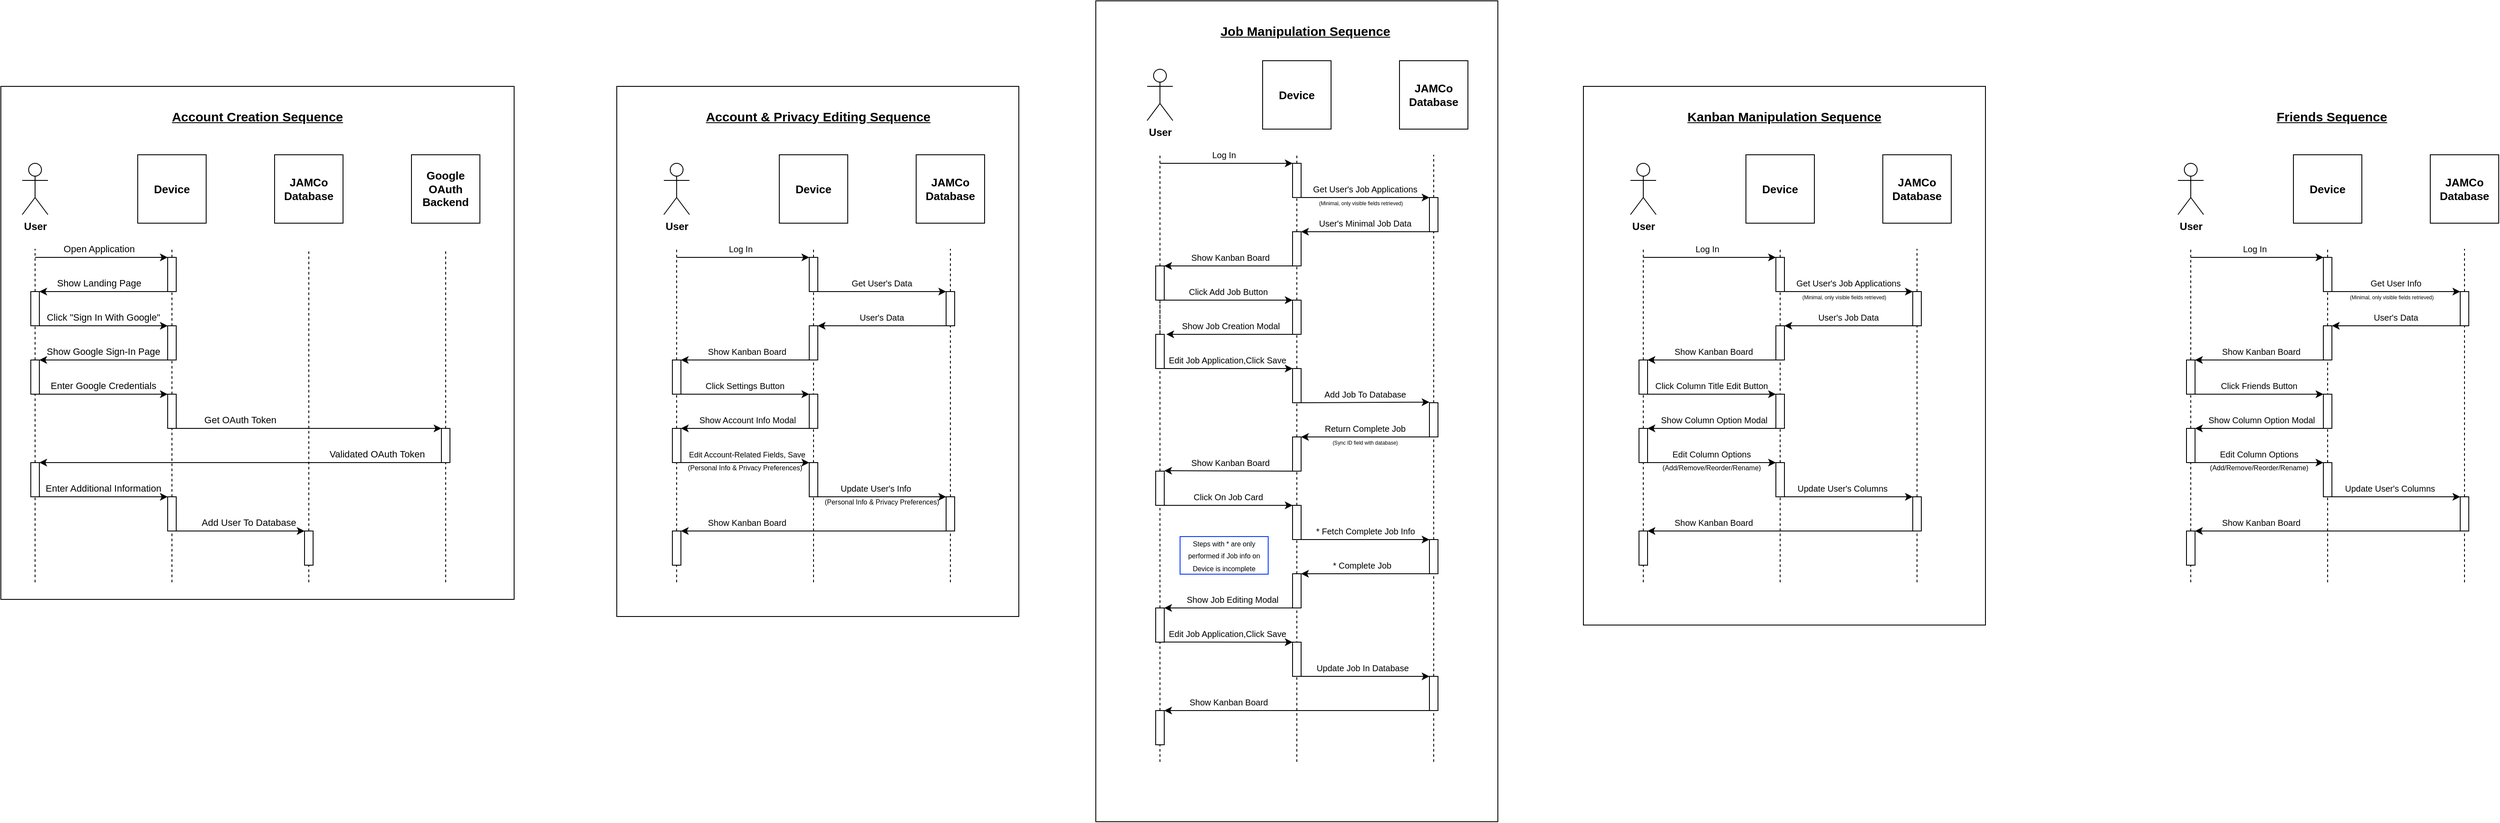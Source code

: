 <mxfile version="21.0.6" type="device"><diagram name="Page-1" id="73ZXL49-K-utcQebVcfZ"><mxGraphModel dx="2488" dy="2324" grid="1" gridSize="10" guides="1" tooltips="1" connect="1" arrows="1" fold="1" page="1" pageScale="1" pageWidth="850" pageHeight="1100" math="0" shadow="0"><root><mxCell id="0"/><mxCell id="1" parent="0"/><mxCell id="CNTRkZOmtOqQisEVVTS6-232" value="" style="rounded=0;whiteSpace=wrap;html=1;" vertex="1" parent="1"><mxGeometry x="800" y="160" width="470" height="620" as="geometry"/></mxCell><mxCell id="CNTRkZOmtOqQisEVVTS6-168" value="" style="rounded=0;whiteSpace=wrap;html=1;" vertex="1" parent="1"><mxGeometry x="1360" y="60" width="470" height="960" as="geometry"/></mxCell><mxCell id="CNTRkZOmtOqQisEVVTS6-46" value="" style="whiteSpace=wrap;html=1;aspect=fixed;" vertex="1" parent="1"><mxGeometry x="80" y="160" width="600" height="600" as="geometry"/></mxCell><mxCell id="CNTRkZOmtOqQisEVVTS6-1" value="&lt;b&gt;User&lt;/b&gt;" style="shape=umlActor;verticalLabelPosition=bottom;verticalAlign=top;html=1;outlineConnect=0;" vertex="1" parent="1"><mxGeometry x="105" y="250" width="30" height="60" as="geometry"/></mxCell><mxCell id="CNTRkZOmtOqQisEVVTS6-2" value="&lt;b&gt;Device&lt;/b&gt;" style="whiteSpace=wrap;html=1;aspect=fixed;fontSize=13;horizontal=1;" vertex="1" parent="1"><mxGeometry x="240" y="240" width="80" height="80" as="geometry"/></mxCell><mxCell id="CNTRkZOmtOqQisEVVTS6-3" value="&lt;b&gt;JAMCo Database&lt;/b&gt;" style="whiteSpace=wrap;html=1;aspect=fixed;fontSize=13;horizontal=1;" vertex="1" parent="1"><mxGeometry x="400" y="240" width="80" height="80" as="geometry"/></mxCell><mxCell id="CNTRkZOmtOqQisEVVTS6-4" value="&lt;b&gt;Google OAuth Backend&lt;/b&gt;" style="whiteSpace=wrap;html=1;aspect=fixed;fontSize=13;horizontal=1;" vertex="1" parent="1"><mxGeometry x="560" y="240" width="80" height="80" as="geometry"/></mxCell><mxCell id="CNTRkZOmtOqQisEVVTS6-5" value="" style="endArrow=none;dashed=1;html=1;rounded=0;startArrow=none;" edge="1" parent="1" source="CNTRkZOmtOqQisEVVTS6-16"><mxGeometry width="50" height="50" relative="1" as="geometry"><mxPoint x="120" y="760" as="sourcePoint"/><mxPoint x="120" y="350" as="targetPoint"/></mxGeometry></mxCell><mxCell id="CNTRkZOmtOqQisEVVTS6-6" value="" style="endArrow=none;dashed=1;html=1;rounded=0;startArrow=none;" edge="1" parent="1" source="CNTRkZOmtOqQisEVVTS6-10"><mxGeometry width="50" height="50" relative="1" as="geometry"><mxPoint x="280" y="760" as="sourcePoint"/><mxPoint x="280" y="350" as="targetPoint"/></mxGeometry></mxCell><mxCell id="CNTRkZOmtOqQisEVVTS6-7" value="" style="endArrow=none;dashed=1;html=1;rounded=0;" edge="1" parent="1"><mxGeometry width="50" height="50" relative="1" as="geometry"><mxPoint x="440" y="740" as="sourcePoint"/><mxPoint x="440" y="350" as="targetPoint"/></mxGeometry></mxCell><mxCell id="CNTRkZOmtOqQisEVVTS6-8" value="" style="endArrow=none;dashed=1;html=1;rounded=0;" edge="1" parent="1"><mxGeometry width="50" height="50" relative="1" as="geometry"><mxPoint x="600" y="740" as="sourcePoint"/><mxPoint x="600" y="350" as="targetPoint"/></mxGeometry></mxCell><mxCell id="CNTRkZOmtOqQisEVVTS6-9" value="" style="endArrow=classic;html=1;rounded=0;entryX=0;entryY=0;entryDx=0;entryDy=0;" edge="1" parent="1" target="CNTRkZOmtOqQisEVVTS6-10"><mxGeometry width="50" height="50" relative="1" as="geometry"><mxPoint x="120" y="360" as="sourcePoint"/><mxPoint x="270" y="370" as="targetPoint"/></mxGeometry></mxCell><mxCell id="CNTRkZOmtOqQisEVVTS6-11" value="" style="endArrow=none;dashed=1;html=1;rounded=0;startArrow=none;" edge="1" parent="1" source="CNTRkZOmtOqQisEVVTS6-23" target="CNTRkZOmtOqQisEVVTS6-10"><mxGeometry width="50" height="50" relative="1" as="geometry"><mxPoint x="280" y="760" as="sourcePoint"/><mxPoint x="280" y="360" as="targetPoint"/></mxGeometry></mxCell><mxCell id="CNTRkZOmtOqQisEVVTS6-10" value="" style="rounded=0;whiteSpace=wrap;html=1;" vertex="1" parent="1"><mxGeometry x="275" y="360" width="10" height="40" as="geometry"/></mxCell><mxCell id="CNTRkZOmtOqQisEVVTS6-13" value="" style="endArrow=classic;html=1;rounded=0;exitX=0;exitY=1;exitDx=0;exitDy=0;entryX=1;entryY=0;entryDx=0;entryDy=0;" edge="1" parent="1" source="CNTRkZOmtOqQisEVVTS6-10" target="CNTRkZOmtOqQisEVVTS6-16"><mxGeometry width="50" height="50" relative="1" as="geometry"><mxPoint x="160" y="440" as="sourcePoint"/><mxPoint x="160" y="420" as="targetPoint"/></mxGeometry></mxCell><mxCell id="CNTRkZOmtOqQisEVVTS6-14" value="Open Application" style="text;html=1;strokeColor=none;fillColor=none;align=center;verticalAlign=middle;whiteSpace=wrap;rounded=0;fontSize=11;" vertex="1" parent="1"><mxGeometry x="120" y="340" width="150" height="20" as="geometry"/></mxCell><mxCell id="CNTRkZOmtOqQisEVVTS6-15" value="Show Landing Page" style="text;html=1;strokeColor=none;fillColor=none;align=center;verticalAlign=middle;whiteSpace=wrap;rounded=0;fontSize=11;" vertex="1" parent="1"><mxGeometry x="120" y="380" width="150" height="20" as="geometry"/></mxCell><mxCell id="CNTRkZOmtOqQisEVVTS6-17" value="" style="endArrow=none;dashed=1;html=1;rounded=0;startArrow=none;" edge="1" parent="1" source="CNTRkZOmtOqQisEVVTS6-19" target="CNTRkZOmtOqQisEVVTS6-16"><mxGeometry width="50" height="50" relative="1" as="geometry"><mxPoint x="120" y="760" as="sourcePoint"/><mxPoint x="120" y="350" as="targetPoint"/></mxGeometry></mxCell><mxCell id="CNTRkZOmtOqQisEVVTS6-16" value="" style="rounded=0;whiteSpace=wrap;html=1;" vertex="1" parent="1"><mxGeometry x="115" y="400" width="10" height="40" as="geometry"/></mxCell><mxCell id="CNTRkZOmtOqQisEVVTS6-20" value="" style="endArrow=none;dashed=1;html=1;rounded=0;startArrow=none;" edge="1" parent="1" source="CNTRkZOmtOqQisEVVTS6-21" target="CNTRkZOmtOqQisEVVTS6-19"><mxGeometry width="50" height="50" relative="1" as="geometry"><mxPoint x="120" y="760" as="sourcePoint"/><mxPoint x="120" y="440" as="targetPoint"/></mxGeometry></mxCell><mxCell id="CNTRkZOmtOqQisEVVTS6-19" value="" style="rounded=0;whiteSpace=wrap;html=1;" vertex="1" parent="1"><mxGeometry x="115" y="480" width="10" height="40" as="geometry"/></mxCell><mxCell id="CNTRkZOmtOqQisEVVTS6-22" value="" style="endArrow=none;dashed=1;html=1;rounded=0;" edge="1" parent="1" target="CNTRkZOmtOqQisEVVTS6-21"><mxGeometry width="50" height="50" relative="1" as="geometry"><mxPoint x="120" y="740" as="sourcePoint"/><mxPoint x="120" y="520" as="targetPoint"/></mxGeometry></mxCell><mxCell id="CNTRkZOmtOqQisEVVTS6-21" value="" style="rounded=0;whiteSpace=wrap;html=1;" vertex="1" parent="1"><mxGeometry x="115" y="600" width="10" height="40" as="geometry"/></mxCell><mxCell id="CNTRkZOmtOqQisEVVTS6-24" value="" style="endArrow=none;dashed=1;html=1;rounded=0;startArrow=none;" edge="1" parent="1" source="CNTRkZOmtOqQisEVVTS6-25" target="CNTRkZOmtOqQisEVVTS6-23"><mxGeometry width="50" height="50" relative="1" as="geometry"><mxPoint x="280" y="760" as="sourcePoint"/><mxPoint x="280" y="400" as="targetPoint"/></mxGeometry></mxCell><mxCell id="CNTRkZOmtOqQisEVVTS6-23" value="" style="rounded=0;whiteSpace=wrap;html=1;" vertex="1" parent="1"><mxGeometry x="275" y="440" width="10" height="40" as="geometry"/></mxCell><mxCell id="CNTRkZOmtOqQisEVVTS6-26" value="" style="endArrow=none;dashed=1;html=1;rounded=0;startArrow=none;" edge="1" parent="1" source="CNTRkZOmtOqQisEVVTS6-28" target="CNTRkZOmtOqQisEVVTS6-25"><mxGeometry width="50" height="50" relative="1" as="geometry"><mxPoint x="280" y="760" as="sourcePoint"/><mxPoint x="280" y="480" as="targetPoint"/></mxGeometry></mxCell><mxCell id="CNTRkZOmtOqQisEVVTS6-25" value="" style="rounded=0;whiteSpace=wrap;html=1;" vertex="1" parent="1"><mxGeometry x="275" y="520" width="10" height="40" as="geometry"/></mxCell><mxCell id="CNTRkZOmtOqQisEVVTS6-27" value="" style="rounded=0;whiteSpace=wrap;html=1;" vertex="1" parent="1"><mxGeometry x="595" y="560" width="10" height="40" as="geometry"/></mxCell><mxCell id="CNTRkZOmtOqQisEVVTS6-29" value="" style="endArrow=none;dashed=1;html=1;rounded=0;" edge="1" parent="1" target="CNTRkZOmtOqQisEVVTS6-28"><mxGeometry width="50" height="50" relative="1" as="geometry"><mxPoint x="280" y="740" as="sourcePoint"/><mxPoint x="280" y="560" as="targetPoint"/></mxGeometry></mxCell><mxCell id="CNTRkZOmtOqQisEVVTS6-28" value="" style="rounded=0;whiteSpace=wrap;html=1;" vertex="1" parent="1"><mxGeometry x="275" y="640" width="10" height="40" as="geometry"/></mxCell><mxCell id="CNTRkZOmtOqQisEVVTS6-30" value="" style="rounded=0;whiteSpace=wrap;html=1;" vertex="1" parent="1"><mxGeometry x="435" y="680" width="10" height="40" as="geometry"/></mxCell><mxCell id="CNTRkZOmtOqQisEVVTS6-31" value="" style="endArrow=classic;html=1;rounded=0;entryX=0;entryY=0;entryDx=0;entryDy=0;" edge="1" parent="1" target="CNTRkZOmtOqQisEVVTS6-23"><mxGeometry width="50" height="50" relative="1" as="geometry"><mxPoint x="125" y="440" as="sourcePoint"/><mxPoint x="270" y="440" as="targetPoint"/></mxGeometry></mxCell><mxCell id="CNTRkZOmtOqQisEVVTS6-32" value="" style="endArrow=classic;html=1;rounded=0;entryX=1;entryY=0;entryDx=0;entryDy=0;exitX=0;exitY=1;exitDx=0;exitDy=0;" edge="1" parent="1" source="CNTRkZOmtOqQisEVVTS6-23" target="CNTRkZOmtOqQisEVVTS6-19"><mxGeometry width="50" height="50" relative="1" as="geometry"><mxPoint x="135" y="450" as="sourcePoint"/><mxPoint x="285" y="450" as="targetPoint"/></mxGeometry></mxCell><mxCell id="CNTRkZOmtOqQisEVVTS6-33" value="" style="endArrow=classic;html=1;rounded=0;entryX=0;entryY=0;entryDx=0;entryDy=0;exitX=1;exitY=1;exitDx=0;exitDy=0;" edge="1" parent="1" source="CNTRkZOmtOqQisEVVTS6-19" target="CNTRkZOmtOqQisEVVTS6-25"><mxGeometry width="50" height="50" relative="1" as="geometry"><mxPoint x="145" y="460" as="sourcePoint"/><mxPoint x="295" y="460" as="targetPoint"/></mxGeometry></mxCell><mxCell id="CNTRkZOmtOqQisEVVTS6-34" value="" style="endArrow=classic;html=1;rounded=0;entryX=0;entryY=0;entryDx=0;entryDy=0;exitX=1;exitY=1;exitDx=0;exitDy=0;" edge="1" parent="1" source="CNTRkZOmtOqQisEVVTS6-25" target="CNTRkZOmtOqQisEVVTS6-27"><mxGeometry width="50" height="50" relative="1" as="geometry"><mxPoint x="155" y="470" as="sourcePoint"/><mxPoint x="305" y="470" as="targetPoint"/></mxGeometry></mxCell><mxCell id="CNTRkZOmtOqQisEVVTS6-35" value="" style="endArrow=classic;html=1;rounded=0;entryX=1;entryY=0;entryDx=0;entryDy=0;exitX=0;exitY=1;exitDx=0;exitDy=0;" edge="1" parent="1" source="CNTRkZOmtOqQisEVVTS6-27" target="CNTRkZOmtOqQisEVVTS6-21"><mxGeometry width="50" height="50" relative="1" as="geometry"><mxPoint x="165" y="480" as="sourcePoint"/><mxPoint x="315" y="480" as="targetPoint"/></mxGeometry></mxCell><mxCell id="CNTRkZOmtOqQisEVVTS6-36" value="" style="endArrow=classic;html=1;rounded=0;entryX=0;entryY=0;entryDx=0;entryDy=0;exitX=1;exitY=1;exitDx=0;exitDy=0;" edge="1" parent="1" source="CNTRkZOmtOqQisEVVTS6-21" target="CNTRkZOmtOqQisEVVTS6-28"><mxGeometry width="50" height="50" relative="1" as="geometry"><mxPoint x="175" y="490" as="sourcePoint"/><mxPoint x="325" y="490" as="targetPoint"/></mxGeometry></mxCell><mxCell id="CNTRkZOmtOqQisEVVTS6-37" value="" style="endArrow=classic;html=1;rounded=0;entryX=0;entryY=0;entryDx=0;entryDy=0;exitX=1;exitY=1;exitDx=0;exitDy=0;" edge="1" parent="1" source="CNTRkZOmtOqQisEVVTS6-28" target="CNTRkZOmtOqQisEVVTS6-30"><mxGeometry width="50" height="50" relative="1" as="geometry"><mxPoint x="185" y="500" as="sourcePoint"/><mxPoint x="335" y="500" as="targetPoint"/></mxGeometry></mxCell><mxCell id="CNTRkZOmtOqQisEVVTS6-38" value="Click &quot;Sign In With Google&quot;" style="text;html=1;strokeColor=none;fillColor=none;align=center;verticalAlign=middle;whiteSpace=wrap;rounded=0;fontSize=11;" vertex="1" parent="1"><mxGeometry x="125" y="420" width="150" height="20" as="geometry"/></mxCell><mxCell id="CNTRkZOmtOqQisEVVTS6-39" value="Show Google Sign-In Page" style="text;html=1;strokeColor=none;fillColor=none;align=center;verticalAlign=middle;whiteSpace=wrap;rounded=0;fontSize=11;" vertex="1" parent="1"><mxGeometry x="125" y="460" width="150" height="20" as="geometry"/></mxCell><mxCell id="CNTRkZOmtOqQisEVVTS6-40" value="Enter Google Credentials" style="text;html=1;strokeColor=none;fillColor=none;align=center;verticalAlign=middle;whiteSpace=wrap;rounded=0;fontSize=11;" vertex="1" parent="1"><mxGeometry x="125" y="500" width="150" height="20" as="geometry"/></mxCell><mxCell id="CNTRkZOmtOqQisEVVTS6-41" value="Get OAuth Token" style="text;html=1;strokeColor=none;fillColor=none;align=center;verticalAlign=middle;whiteSpace=wrap;rounded=0;fontSize=11;" vertex="1" parent="1"><mxGeometry x="285" y="540" width="150" height="20" as="geometry"/></mxCell><mxCell id="CNTRkZOmtOqQisEVVTS6-42" value="Validated OAuth Token" style="text;html=1;strokeColor=none;fillColor=none;align=center;verticalAlign=middle;whiteSpace=wrap;rounded=0;fontSize=11;" vertex="1" parent="1"><mxGeometry x="445" y="580" width="150" height="20" as="geometry"/></mxCell><mxCell id="CNTRkZOmtOqQisEVVTS6-43" value="Enter Additional Information" style="text;html=1;strokeColor=none;fillColor=none;align=center;verticalAlign=middle;whiteSpace=wrap;rounded=0;fontSize=11;" vertex="1" parent="1"><mxGeometry x="125" y="620" width="150" height="20" as="geometry"/></mxCell><mxCell id="CNTRkZOmtOqQisEVVTS6-44" value="Add User To Database" style="text;html=1;strokeColor=none;fillColor=none;align=center;verticalAlign=middle;whiteSpace=wrap;rounded=0;fontSize=11;" vertex="1" parent="1"><mxGeometry x="295" y="660" width="150" height="20" as="geometry"/></mxCell><mxCell id="CNTRkZOmtOqQisEVVTS6-45" value="&lt;font style=&quot;font-size: 15px;&quot;&gt;&lt;u&gt;&lt;b&gt;Account Creation Sequence&lt;/b&gt;&lt;/u&gt;&lt;/font&gt;" style="text;html=1;strokeColor=none;fillColor=none;align=center;verticalAlign=middle;whiteSpace=wrap;rounded=0;" vertex="1" parent="1"><mxGeometry x="275" y="180" width="210" height="30" as="geometry"/></mxCell><mxCell id="CNTRkZOmtOqQisEVVTS6-47" value="&lt;b&gt;User&lt;/b&gt;" style="shape=umlActor;verticalLabelPosition=bottom;verticalAlign=top;html=1;outlineConnect=0;" vertex="1" parent="1"><mxGeometry x="1420" y="140" width="30" height="60" as="geometry"/></mxCell><mxCell id="CNTRkZOmtOqQisEVVTS6-48" value="&lt;b&gt;Device&lt;/b&gt;" style="whiteSpace=wrap;html=1;aspect=fixed;fontSize=13;horizontal=1;" vertex="1" parent="1"><mxGeometry x="1555" y="130" width="80" height="80" as="geometry"/></mxCell><mxCell id="CNTRkZOmtOqQisEVVTS6-49" value="&lt;b&gt;JAMCo Database&lt;/b&gt;" style="whiteSpace=wrap;html=1;aspect=fixed;fontSize=13;horizontal=1;" vertex="1" parent="1"><mxGeometry x="1715" y="130" width="80" height="80" as="geometry"/></mxCell><mxCell id="CNTRkZOmtOqQisEVVTS6-50" value="" style="endArrow=none;dashed=1;html=1;rounded=0;startArrow=none;" edge="1" parent="1"><mxGeometry width="50" height="50" relative="1" as="geometry"><mxPoint x="1435" y="340" as="sourcePoint"/><mxPoint x="1435" y="240" as="targetPoint"/></mxGeometry></mxCell><mxCell id="CNTRkZOmtOqQisEVVTS6-51" value="" style="endArrow=none;dashed=1;html=1;rounded=0;startArrow=none;" edge="1" parent="1" source="CNTRkZOmtOqQisEVVTS6-55"><mxGeometry width="50" height="50" relative="1" as="geometry"><mxPoint x="1595" y="650" as="sourcePoint"/><mxPoint x="1595" y="240" as="targetPoint"/></mxGeometry></mxCell><mxCell id="CNTRkZOmtOqQisEVVTS6-52" value="" style="endArrow=none;dashed=1;html=1;rounded=0;startArrow=none;" edge="1" parent="1" source="CNTRkZOmtOqQisEVVTS6-84"><mxGeometry width="50" height="50" relative="1" as="geometry"><mxPoint x="1755" y="630" as="sourcePoint"/><mxPoint x="1755" y="240" as="targetPoint"/></mxGeometry></mxCell><mxCell id="CNTRkZOmtOqQisEVVTS6-53" value="" style="endArrow=classic;html=1;rounded=0;entryX=0;entryY=0;entryDx=0;entryDy=0;" edge="1" parent="1" target="CNTRkZOmtOqQisEVVTS6-55"><mxGeometry width="50" height="50" relative="1" as="geometry"><mxPoint x="1435" y="250" as="sourcePoint"/><mxPoint x="1585" y="260" as="targetPoint"/></mxGeometry></mxCell><mxCell id="CNTRkZOmtOqQisEVVTS6-54" value="" style="endArrow=none;dashed=1;html=1;rounded=0;startArrow=none;" edge="1" parent="1" source="CNTRkZOmtOqQisEVVTS6-66" target="CNTRkZOmtOqQisEVVTS6-55"><mxGeometry width="50" height="50" relative="1" as="geometry"><mxPoint x="1595" y="650" as="sourcePoint"/><mxPoint x="1595" y="250" as="targetPoint"/></mxGeometry></mxCell><mxCell id="CNTRkZOmtOqQisEVVTS6-55" value="" style="rounded=0;whiteSpace=wrap;html=1;" vertex="1" parent="1"><mxGeometry x="1590" y="250" width="10" height="40" as="geometry"/></mxCell><mxCell id="CNTRkZOmtOqQisEVVTS6-56" value="" style="endArrow=classic;html=1;rounded=0;entryX=0;entryY=0;entryDx=0;entryDy=0;exitX=1;exitY=1;exitDx=0;exitDy=0;" edge="1" parent="1" source="CNTRkZOmtOqQisEVVTS6-55" target="CNTRkZOmtOqQisEVVTS6-84"><mxGeometry width="50" height="50" relative="1" as="geometry"><mxPoint x="1605" y="290" as="sourcePoint"/><mxPoint x="1440" y="290" as="targetPoint"/></mxGeometry></mxCell><mxCell id="CNTRkZOmtOqQisEVVTS6-57" value="Log In" style="text;html=1;strokeColor=none;fillColor=none;align=center;verticalAlign=middle;whiteSpace=wrap;rounded=0;fontSize=10;" vertex="1" parent="1"><mxGeometry x="1435" y="230" width="150" height="20" as="geometry"/></mxCell><mxCell id="CNTRkZOmtOqQisEVVTS6-58" value="Get User's Job Applications" style="text;html=1;strokeColor=none;fillColor=none;align=center;verticalAlign=middle;whiteSpace=wrap;rounded=0;fontSize=10;" vertex="1" parent="1"><mxGeometry x="1600" y="270" width="150" height="20" as="geometry"/></mxCell><mxCell id="CNTRkZOmtOqQisEVVTS6-59" value="" style="endArrow=none;dashed=1;html=1;rounded=0;startArrow=none;" edge="1" parent="1" source="CNTRkZOmtOqQisEVVTS6-62"><mxGeometry width="50" height="50" relative="1" as="geometry"><mxPoint x="1435" y="650" as="sourcePoint"/><mxPoint x="1435" y="330" as="targetPoint"/></mxGeometry></mxCell><mxCell id="CNTRkZOmtOqQisEVVTS6-61" value="" style="endArrow=none;dashed=1;html=1;rounded=0;startArrow=none;" edge="1" parent="1" target="CNTRkZOmtOqQisEVVTS6-62"><mxGeometry width="50" height="50" relative="1" as="geometry"><mxPoint x="1435" y="490" as="sourcePoint"/><mxPoint x="1435" y="330" as="targetPoint"/></mxGeometry></mxCell><mxCell id="CNTRkZOmtOqQisEVVTS6-62" value="" style="rounded=0;whiteSpace=wrap;html=1;" vertex="1" parent="1"><mxGeometry x="1430" y="370" width="10" height="40" as="geometry"/></mxCell><mxCell id="CNTRkZOmtOqQisEVVTS6-63" value="" style="endArrow=none;dashed=1;html=1;rounded=0;entryX=0.5;entryY=1;entryDx=0;entryDy=0;startArrow=none;" edge="1" parent="1" target="CNTRkZOmtOqQisEVVTS6-62" source="CNTRkZOmtOqQisEVVTS6-89"><mxGeometry width="50" height="50" relative="1" as="geometry"><mxPoint x="1435" y="630" as="sourcePoint"/><mxPoint x="1435" y="530" as="targetPoint"/></mxGeometry></mxCell><mxCell id="CNTRkZOmtOqQisEVVTS6-65" value="" style="endArrow=none;dashed=1;html=1;rounded=0;startArrow=none;" edge="1" parent="1" source="CNTRkZOmtOqQisEVVTS6-68" target="CNTRkZOmtOqQisEVVTS6-66"><mxGeometry width="50" height="50" relative="1" as="geometry"><mxPoint x="1595" y="650" as="sourcePoint"/><mxPoint x="1595" y="290" as="targetPoint"/></mxGeometry></mxCell><mxCell id="CNTRkZOmtOqQisEVVTS6-66" value="" style="rounded=0;whiteSpace=wrap;html=1;" vertex="1" parent="1"><mxGeometry x="1590" y="330" width="10" height="40" as="geometry"/></mxCell><mxCell id="CNTRkZOmtOqQisEVVTS6-67" value="" style="endArrow=none;dashed=1;html=1;rounded=0;startArrow=none;" edge="1" parent="1" source="CNTRkZOmtOqQisEVVTS6-92" target="CNTRkZOmtOqQisEVVTS6-68"><mxGeometry width="50" height="50" relative="1" as="geometry"><mxPoint x="1595" y="650" as="sourcePoint"/><mxPoint x="1595" y="370" as="targetPoint"/></mxGeometry></mxCell><mxCell id="CNTRkZOmtOqQisEVVTS6-68" value="" style="rounded=0;whiteSpace=wrap;html=1;" vertex="1" parent="1"><mxGeometry x="1590" y="410" width="10" height="40" as="geometry"/></mxCell><mxCell id="CNTRkZOmtOqQisEVVTS6-69" value="" style="endArrow=none;dashed=1;html=1;rounded=0;entryX=0.5;entryY=1;entryDx=0;entryDy=0;startArrow=none;" edge="1" parent="1" target="CNTRkZOmtOqQisEVVTS6-92" source="CNTRkZOmtOqQisEVVTS6-109"><mxGeometry width="50" height="50" relative="1" as="geometry"><mxPoint x="1595" y="630" as="sourcePoint"/><mxPoint x="1595" y="570" as="targetPoint"/></mxGeometry></mxCell><mxCell id="CNTRkZOmtOqQisEVVTS6-72" value="" style="endArrow=classic;html=1;rounded=0;exitX=0;exitY=1;exitDx=0;exitDy=0;entryX=1;entryY=0;entryDx=0;entryDy=0;" edge="1" parent="1" target="CNTRkZOmtOqQisEVVTS6-66" source="CNTRkZOmtOqQisEVVTS6-84"><mxGeometry width="50" height="50" relative="1" as="geometry"><mxPoint x="1440" y="330" as="sourcePoint"/><mxPoint x="1605" y="330" as="targetPoint"/></mxGeometry></mxCell><mxCell id="CNTRkZOmtOqQisEVVTS6-73" value="" style="endArrow=classic;html=1;rounded=0;entryX=1;entryY=0;entryDx=0;entryDy=0;exitX=0;exitY=1;exitDx=0;exitDy=0;" edge="1" parent="1" source="CNTRkZOmtOqQisEVVTS6-66" target="CNTRkZOmtOqQisEVVTS6-62"><mxGeometry width="50" height="50" relative="1" as="geometry"><mxPoint x="1450" y="340" as="sourcePoint"/><mxPoint x="1600" y="340" as="targetPoint"/></mxGeometry></mxCell><mxCell id="CNTRkZOmtOqQisEVVTS6-74" value="" style="endArrow=classic;html=1;rounded=0;entryX=0;entryY=0;entryDx=0;entryDy=0;exitX=0;exitY=1;exitDx=0;exitDy=0;" edge="1" parent="1" source="CNTRkZOmtOqQisEVVTS6-79" target="CNTRkZOmtOqQisEVVTS6-68"><mxGeometry width="50" height="50" relative="1" as="geometry"><mxPoint x="1460" y="350" as="sourcePoint"/><mxPoint x="1610" y="350" as="targetPoint"/></mxGeometry></mxCell><mxCell id="CNTRkZOmtOqQisEVVTS6-75" value="" style="endArrow=classic;html=1;rounded=0;entryX=0;entryY=0;entryDx=0;entryDy=0;exitX=1;exitY=1;exitDx=0;exitDy=0;" edge="1" parent="1" source="CNTRkZOmtOqQisEVVTS6-92"><mxGeometry width="50" height="50" relative="1" as="geometry"><mxPoint x="1600" y="529.31" as="sourcePoint"/><mxPoint x="1750" y="529.31" as="targetPoint"/></mxGeometry></mxCell><mxCell id="CNTRkZOmtOqQisEVVTS6-78" value="Show Kanban Board" style="text;html=1;strokeColor=none;fillColor=none;align=center;verticalAlign=middle;whiteSpace=wrap;rounded=0;fontSize=10;" vertex="1" parent="1"><mxGeometry x="1440" y="350" width="155" height="20" as="geometry"/></mxCell><mxCell id="CNTRkZOmtOqQisEVVTS6-79" value="Click Add Job Button" style="text;html=1;strokeColor=none;fillColor=none;align=center;verticalAlign=middle;whiteSpace=wrap;rounded=0;fontSize=10;" vertex="1" parent="1"><mxGeometry x="1440" y="390" width="150" height="20" as="geometry"/></mxCell><mxCell id="CNTRkZOmtOqQisEVVTS6-83" value="&lt;font style=&quot;font-size: 15px;&quot;&gt;&lt;u&gt;&lt;b&gt;Job Manipulation Sequence&lt;/b&gt;&lt;/u&gt;&lt;/font&gt;" style="text;html=1;strokeColor=none;fillColor=none;align=center;verticalAlign=middle;whiteSpace=wrap;rounded=0;" vertex="1" parent="1"><mxGeometry x="1500" y="80" width="210" height="30" as="geometry"/></mxCell><mxCell id="CNTRkZOmtOqQisEVVTS6-85" value="" style="endArrow=none;dashed=1;html=1;rounded=0;startArrow=none;" edge="1" parent="1" source="CNTRkZOmtOqQisEVVTS6-71" target="CNTRkZOmtOqQisEVVTS6-84"><mxGeometry width="50" height="50" relative="1" as="geometry"><mxPoint x="1755" y="630" as="sourcePoint"/><mxPoint x="1755" y="240" as="targetPoint"/></mxGeometry></mxCell><mxCell id="CNTRkZOmtOqQisEVVTS6-84" value="" style="rounded=0;whiteSpace=wrap;html=1;" vertex="1" parent="1"><mxGeometry x="1750" y="290" width="10" height="40" as="geometry"/></mxCell><mxCell id="CNTRkZOmtOqQisEVVTS6-86" value="User's Minimal Job Data" style="text;html=1;strokeColor=none;fillColor=none;align=center;verticalAlign=middle;whiteSpace=wrap;rounded=0;fontSize=10;" vertex="1" parent="1"><mxGeometry x="1600" y="310" width="150" height="20" as="geometry"/></mxCell><mxCell id="CNTRkZOmtOqQisEVVTS6-87" value="" style="endArrow=classic;html=1;rounded=0;entryX=0;entryY=1;entryDx=0;entryDy=0;exitX=0;exitY=1;exitDx=0;exitDy=0;" edge="1" parent="1" source="CNTRkZOmtOqQisEVVTS6-68" target="CNTRkZOmtOqQisEVVTS6-88"><mxGeometry width="50" height="50" relative="1" as="geometry"><mxPoint x="1450" y="420" as="sourcePoint"/><mxPoint x="1600" y="420" as="targetPoint"/></mxGeometry></mxCell><mxCell id="CNTRkZOmtOqQisEVVTS6-88" value="Show Job Creation Modal" style="text;html=1;strokeColor=none;fillColor=none;align=center;verticalAlign=middle;whiteSpace=wrap;rounded=0;fontSize=10;" vertex="1" parent="1"><mxGeometry x="1442.5" y="430" width="150" height="20" as="geometry"/></mxCell><mxCell id="CNTRkZOmtOqQisEVVTS6-90" value="" style="endArrow=none;dashed=1;html=1;rounded=0;entryX=0.5;entryY=1;entryDx=0;entryDy=0;startArrow=none;" edge="1" parent="1" source="CNTRkZOmtOqQisEVVTS6-100" target="CNTRkZOmtOqQisEVVTS6-89"><mxGeometry width="50" height="50" relative="1" as="geometry"><mxPoint x="1435" y="630" as="sourcePoint"/><mxPoint x="1435" y="410" as="targetPoint"/></mxGeometry></mxCell><mxCell id="CNTRkZOmtOqQisEVVTS6-89" value="" style="rounded=0;whiteSpace=wrap;html=1;" vertex="1" parent="1"><mxGeometry x="1430" y="450" width="10" height="40" as="geometry"/></mxCell><mxCell id="CNTRkZOmtOqQisEVVTS6-91" value="" style="endArrow=classic;html=1;rounded=0;entryX=0;entryY=0;entryDx=0;entryDy=0;exitX=1;exitY=1;exitDx=0;exitDy=0;" edge="1" parent="1" source="CNTRkZOmtOqQisEVVTS6-89" target="CNTRkZOmtOqQisEVVTS6-92"><mxGeometry width="50" height="50" relative="1" as="geometry"><mxPoint x="1600" y="460" as="sourcePoint"/><mxPoint x="1453" y="460" as="targetPoint"/></mxGeometry></mxCell><mxCell id="CNTRkZOmtOqQisEVVTS6-93" value="" style="endArrow=none;dashed=1;html=1;rounded=0;startArrow=none;" edge="1" parent="1" target="CNTRkZOmtOqQisEVVTS6-92"><mxGeometry width="50" height="50" relative="1" as="geometry"><mxPoint x="1595" y="530" as="sourcePoint"/><mxPoint x="1595" y="450" as="targetPoint"/></mxGeometry></mxCell><mxCell id="CNTRkZOmtOqQisEVVTS6-92" value="" style="rounded=0;whiteSpace=wrap;html=1;" vertex="1" parent="1"><mxGeometry x="1590" y="490" width="10" height="40" as="geometry"/></mxCell><mxCell id="CNTRkZOmtOqQisEVVTS6-94" value="&lt;font style=&quot;font-size: 10px;&quot;&gt;Edit Job Application,Click Save&lt;/font&gt;" style="text;html=1;strokeColor=none;fillColor=none;align=center;verticalAlign=middle;whiteSpace=wrap;rounded=0;fontSize=10;" vertex="1" parent="1"><mxGeometry x="1435" y="470" width="157.5" height="20" as="geometry"/></mxCell><mxCell id="CNTRkZOmtOqQisEVVTS6-95" value="" style="endArrow=none;dashed=1;html=1;rounded=0;startArrow=none;" edge="1" parent="1" source="CNTRkZOmtOqQisEVVTS6-107" target="CNTRkZOmtOqQisEVVTS6-71"><mxGeometry width="50" height="50" relative="1" as="geometry"><mxPoint x="1755" y="790" as="sourcePoint"/><mxPoint x="1755" y="330" as="targetPoint"/></mxGeometry></mxCell><mxCell id="CNTRkZOmtOqQisEVVTS6-71" value="" style="rounded=0;whiteSpace=wrap;html=1;" vertex="1" parent="1"><mxGeometry x="1750" y="530" width="10" height="40" as="geometry"/></mxCell><mxCell id="CNTRkZOmtOqQisEVVTS6-97" value="Add Job To Database" style="text;html=1;strokeColor=none;fillColor=none;align=center;verticalAlign=middle;whiteSpace=wrap;rounded=0;fontSize=10;" vertex="1" parent="1"><mxGeometry x="1600" y="510" width="150" height="20" as="geometry"/></mxCell><mxCell id="CNTRkZOmtOqQisEVVTS6-98" value="" style="endArrow=classic;html=1;rounded=0;entryX=1;entryY=0;entryDx=0;entryDy=0;exitX=0;exitY=1;exitDx=0;exitDy=0;" edge="1" parent="1"><mxGeometry width="50" height="50" relative="1" as="geometry"><mxPoint x="1590" y="610" as="sourcePoint"/><mxPoint x="1440" y="609.52" as="targetPoint"/></mxGeometry></mxCell><mxCell id="CNTRkZOmtOqQisEVVTS6-99" value="Show Kanban Board" style="text;html=1;strokeColor=none;fillColor=none;align=center;verticalAlign=middle;whiteSpace=wrap;rounded=0;fontSize=10;" vertex="1" parent="1"><mxGeometry x="1440" y="589.52" width="155" height="20" as="geometry"/></mxCell><mxCell id="CNTRkZOmtOqQisEVVTS6-101" value="" style="endArrow=none;dashed=1;html=1;rounded=0;entryX=0.5;entryY=1;entryDx=0;entryDy=0;startArrow=none;" edge="1" parent="1" source="CNTRkZOmtOqQisEVVTS6-120" target="CNTRkZOmtOqQisEVVTS6-100"><mxGeometry width="50" height="50" relative="1" as="geometry"><mxPoint x="1435" y="1020" as="sourcePoint"/><mxPoint x="1435" y="490" as="targetPoint"/></mxGeometry></mxCell><mxCell id="CNTRkZOmtOqQisEVVTS6-100" value="" style="rounded=0;whiteSpace=wrap;html=1;" vertex="1" parent="1"><mxGeometry x="1430" y="610" width="10" height="40" as="geometry"/></mxCell><mxCell id="CNTRkZOmtOqQisEVVTS6-102" value="" style="endArrow=classic;html=1;rounded=0;exitX=1;exitY=1;exitDx=0;exitDy=0;entryX=0;entryY=0;entryDx=0;entryDy=0;" edge="1" parent="1" source="CNTRkZOmtOqQisEVVTS6-100" target="CNTRkZOmtOqQisEVVTS6-103"><mxGeometry width="50" height="50" relative="1" as="geometry"><mxPoint x="1600" y="620" as="sourcePoint"/><mxPoint x="1555" y="640" as="targetPoint"/></mxGeometry></mxCell><mxCell id="CNTRkZOmtOqQisEVVTS6-104" value="" style="endArrow=none;dashed=1;html=1;rounded=0;entryX=0.5;entryY=1;entryDx=0;entryDy=0;startArrow=none;" edge="1" parent="1" source="CNTRkZOmtOqQisEVVTS6-115" target="CNTRkZOmtOqQisEVVTS6-103"><mxGeometry width="50" height="50" relative="1" as="geometry"><mxPoint x="1595" y="790" as="sourcePoint"/><mxPoint x="1595" y="530" as="targetPoint"/></mxGeometry></mxCell><mxCell id="CNTRkZOmtOqQisEVVTS6-103" value="" style="rounded=0;whiteSpace=wrap;html=1;" vertex="1" parent="1"><mxGeometry x="1590" y="650" width="10" height="40" as="geometry"/></mxCell><mxCell id="CNTRkZOmtOqQisEVVTS6-105" value="&lt;font style=&quot;font-size: 10px;&quot;&gt;Click On Job Card&lt;/font&gt;" style="text;html=1;strokeColor=none;fillColor=none;align=center;verticalAlign=middle;whiteSpace=wrap;rounded=0;fontSize=10;" vertex="1" parent="1"><mxGeometry x="1436.25" y="630" width="157.5" height="20" as="geometry"/></mxCell><mxCell id="CNTRkZOmtOqQisEVVTS6-106" value="" style="endArrow=classic;html=1;rounded=0;exitX=1;exitY=1;exitDx=0;exitDy=0;entryX=0;entryY=0;entryDx=0;entryDy=0;" edge="1" parent="1" source="CNTRkZOmtOqQisEVVTS6-103" target="CNTRkZOmtOqQisEVVTS6-107"><mxGeometry width="50" height="50" relative="1" as="geometry"><mxPoint x="1600" y="689.57" as="sourcePoint"/><mxPoint x="1750" y="689.57" as="targetPoint"/></mxGeometry></mxCell><mxCell id="CNTRkZOmtOqQisEVVTS6-108" value="" style="endArrow=classic;html=1;rounded=0;entryX=1;entryY=0;entryDx=0;entryDy=0;exitX=0;exitY=1;exitDx=0;exitDy=0;" edge="1" parent="1" source="CNTRkZOmtOqQisEVVTS6-71" target="CNTRkZOmtOqQisEVVTS6-109"><mxGeometry width="50" height="50" relative="1" as="geometry"><mxPoint x="1665" y="570" as="sourcePoint"/><mxPoint x="1760" y="539.31" as="targetPoint"/></mxGeometry></mxCell><mxCell id="CNTRkZOmtOqQisEVVTS6-110" value="" style="endArrow=none;dashed=1;html=1;rounded=0;entryX=0.5;entryY=1;entryDx=0;entryDy=0;startArrow=none;" edge="1" parent="1" source="CNTRkZOmtOqQisEVVTS6-103" target="CNTRkZOmtOqQisEVVTS6-109"><mxGeometry width="50" height="50" relative="1" as="geometry"><mxPoint x="1595" y="650" as="sourcePoint"/><mxPoint x="1595" y="530" as="targetPoint"/></mxGeometry></mxCell><mxCell id="CNTRkZOmtOqQisEVVTS6-109" value="" style="rounded=0;whiteSpace=wrap;html=1;" vertex="1" parent="1"><mxGeometry x="1590" y="570" width="10" height="40" as="geometry"/></mxCell><mxCell id="CNTRkZOmtOqQisEVVTS6-111" value="Return Complete Job" style="text;html=1;strokeColor=none;fillColor=none;align=center;verticalAlign=middle;whiteSpace=wrap;rounded=0;fontSize=10;" vertex="1" parent="1"><mxGeometry x="1600" y="550" width="150" height="20" as="geometry"/></mxCell><mxCell id="CNTRkZOmtOqQisEVVTS6-112" value="&lt;font style=&quot;font-size: 6px;&quot;&gt;(Sync ID field with database)&lt;/font&gt;" style="text;html=1;strokeColor=none;fillColor=none;align=center;verticalAlign=middle;whiteSpace=wrap;rounded=0;fontSize=10;" vertex="1" parent="1"><mxGeometry x="1600" y="569.52" width="150" height="10.48" as="geometry"/></mxCell><mxCell id="CNTRkZOmtOqQisEVVTS6-113" value="&lt;font style=&quot;font-size: 6px;&quot;&gt;(Minimal, only visible fields retrieved)&lt;/font&gt;" style="text;html=1;strokeColor=none;fillColor=none;align=center;verticalAlign=middle;whiteSpace=wrap;rounded=0;fontSize=10;" vertex="1" parent="1"><mxGeometry x="1595" y="290" width="150" height="10.48" as="geometry"/></mxCell><mxCell id="CNTRkZOmtOqQisEVVTS6-114" value="" style="endArrow=none;dashed=1;html=1;rounded=0;startArrow=none;" edge="1" parent="1" source="CNTRkZOmtOqQisEVVTS6-130" target="CNTRkZOmtOqQisEVVTS6-107"><mxGeometry width="50" height="50" relative="1" as="geometry"><mxPoint x="1755" y="1020" as="sourcePoint"/><mxPoint x="1755" y="570" as="targetPoint"/></mxGeometry></mxCell><mxCell id="CNTRkZOmtOqQisEVVTS6-107" value="" style="rounded=0;whiteSpace=wrap;html=1;" vertex="1" parent="1"><mxGeometry x="1750" y="690" width="10" height="40" as="geometry"/></mxCell><mxCell id="CNTRkZOmtOqQisEVVTS6-116" value="" style="endArrow=none;dashed=1;html=1;rounded=0;entryX=0.5;entryY=1;entryDx=0;entryDy=0;" edge="1" parent="1" target="CNTRkZOmtOqQisEVVTS6-115"><mxGeometry width="50" height="50" relative="1" as="geometry"><mxPoint x="1595" y="950" as="sourcePoint"/><mxPoint x="1595" y="690" as="targetPoint"/></mxGeometry></mxCell><mxCell id="CNTRkZOmtOqQisEVVTS6-115" value="" style="rounded=0;whiteSpace=wrap;html=1;" vertex="1" parent="1"><mxGeometry x="1590" y="730" width="10" height="40" as="geometry"/></mxCell><mxCell id="CNTRkZOmtOqQisEVVTS6-117" value="&lt;font style=&quot;font-size: 10px;&quot;&gt;&amp;nbsp;* Fetch Complete Job Info&lt;/font&gt;" style="text;html=1;strokeColor=none;fillColor=none;align=center;verticalAlign=middle;whiteSpace=wrap;rounded=0;fontSize=10;" vertex="1" parent="1"><mxGeometry x="1595" y="670" width="157.5" height="20" as="geometry"/></mxCell><mxCell id="CNTRkZOmtOqQisEVVTS6-118" value="" style="endArrow=classic;html=1;rounded=0;exitX=0;exitY=1;exitDx=0;exitDy=0;entryX=1;entryY=0;entryDx=0;entryDy=0;" edge="1" parent="1" source="CNTRkZOmtOqQisEVVTS6-107" target="CNTRkZOmtOqQisEVVTS6-115"><mxGeometry width="50" height="50" relative="1" as="geometry"><mxPoint x="1610" y="700" as="sourcePoint"/><mxPoint x="1760" y="700" as="targetPoint"/></mxGeometry></mxCell><mxCell id="CNTRkZOmtOqQisEVVTS6-119" value="&lt;font style=&quot;font-size: 10px;&quot;&gt;&amp;nbsp;* Complete Job&lt;/font&gt;" style="text;html=1;strokeColor=none;fillColor=none;align=center;verticalAlign=middle;whiteSpace=wrap;rounded=0;fontSize=10;" vertex="1" parent="1"><mxGeometry x="1591.25" y="710" width="157.5" height="20" as="geometry"/></mxCell><mxCell id="CNTRkZOmtOqQisEVVTS6-122" value="" style="endArrow=none;dashed=1;html=1;rounded=0;entryX=0.5;entryY=1;entryDx=0;entryDy=0;startArrow=none;" edge="1" parent="1" source="CNTRkZOmtOqQisEVVTS6-132" target="CNTRkZOmtOqQisEVVTS6-120"><mxGeometry width="50" height="50" relative="1" as="geometry"><mxPoint x="1435" y="1020" as="sourcePoint"/><mxPoint x="1435" y="650" as="targetPoint"/></mxGeometry></mxCell><mxCell id="CNTRkZOmtOqQisEVVTS6-120" value="" style="rounded=0;whiteSpace=wrap;html=1;" vertex="1" parent="1"><mxGeometry x="1430" y="770" width="10" height="40" as="geometry"/></mxCell><mxCell id="CNTRkZOmtOqQisEVVTS6-123" value="" style="endArrow=classic;html=1;rounded=0;exitX=0;exitY=1;exitDx=0;exitDy=0;entryX=1;entryY=0;entryDx=0;entryDy=0;" edge="1" parent="1" source="CNTRkZOmtOqQisEVVTS6-115" target="CNTRkZOmtOqQisEVVTS6-120"><mxGeometry width="50" height="50" relative="1" as="geometry"><mxPoint x="1592.5" y="770" as="sourcePoint"/><mxPoint x="1442.5" y="770" as="targetPoint"/></mxGeometry></mxCell><mxCell id="CNTRkZOmtOqQisEVVTS6-124" value="Show Job Editing Modal" style="text;html=1;strokeColor=none;fillColor=none;align=center;verticalAlign=middle;whiteSpace=wrap;rounded=0;fontSize=10;" vertex="1" parent="1"><mxGeometry x="1445" y="750" width="150" height="20" as="geometry"/></mxCell><mxCell id="CNTRkZOmtOqQisEVVTS6-125" value="&lt;font style=&quot;font-size: 8px;&quot;&gt;Steps with * are only performed if Job info on Device is incomplete&lt;/font&gt;" style="text;html=1;strokeColor=none;fillColor=none;align=center;verticalAlign=middle;whiteSpace=wrap;rounded=0;labelBorderColor=#0433ff;strokeWidth=1;" vertex="1" parent="1"><mxGeometry x="1456.87" y="670" width="106.25" height="75" as="geometry"/></mxCell><mxCell id="CNTRkZOmtOqQisEVVTS6-126" value="" style="endArrow=classic;html=1;rounded=0;entryX=0;entryY=0;entryDx=0;entryDy=0;exitX=0.031;exitY=0.992;exitDx=0;exitDy=0;exitPerimeter=0;" edge="1" parent="1" source="CNTRkZOmtOqQisEVVTS6-127" target="CNTRkZOmtOqQisEVVTS6-128"><mxGeometry width="50" height="50" relative="1" as="geometry"><mxPoint x="1440" y="809.58" as="sourcePoint"/><mxPoint x="1590" y="809.58" as="targetPoint"/></mxGeometry></mxCell><mxCell id="CNTRkZOmtOqQisEVVTS6-127" value="&lt;font style=&quot;font-size: 10px;&quot;&gt;Edit Job Application,Click Save&lt;/font&gt;" style="text;html=1;strokeColor=none;fillColor=none;align=center;verticalAlign=middle;whiteSpace=wrap;rounded=0;fontSize=10;" vertex="1" parent="1"><mxGeometry x="1435" y="790.0" width="157.5" height="20" as="geometry"/></mxCell><mxCell id="CNTRkZOmtOqQisEVVTS6-128" value="" style="rounded=0;whiteSpace=wrap;html=1;" vertex="1" parent="1"><mxGeometry x="1590" y="810" width="10" height="40" as="geometry"/></mxCell><mxCell id="CNTRkZOmtOqQisEVVTS6-129" value="" style="endArrow=classic;html=1;rounded=0;exitX=0;exitY=1;exitDx=0;exitDy=0;entryX=1;entryY=0;entryDx=0;entryDy=0;" edge="1" parent="1" source="CNTRkZOmtOqQisEVVTS6-130" target="CNTRkZOmtOqQisEVVTS6-132"><mxGeometry width="50" height="50" relative="1" as="geometry"><mxPoint x="1670" y="870" as="sourcePoint"/><mxPoint x="1520" y="870" as="targetPoint"/></mxGeometry></mxCell><mxCell id="CNTRkZOmtOqQisEVVTS6-131" value="" style="endArrow=none;dashed=1;html=1;rounded=0;" edge="1" parent="1" target="CNTRkZOmtOqQisEVVTS6-130"><mxGeometry width="50" height="50" relative="1" as="geometry"><mxPoint x="1755" y="950" as="sourcePoint"/><mxPoint x="1755" y="730" as="targetPoint"/></mxGeometry></mxCell><mxCell id="CNTRkZOmtOqQisEVVTS6-130" value="" style="rounded=0;whiteSpace=wrap;html=1;" vertex="1" parent="1"><mxGeometry x="1750" y="850" width="10" height="40" as="geometry"/></mxCell><mxCell id="CNTRkZOmtOqQisEVVTS6-133" value="" style="endArrow=none;dashed=1;html=1;rounded=0;entryX=0.5;entryY=1;entryDx=0;entryDy=0;" edge="1" parent="1" target="CNTRkZOmtOqQisEVVTS6-132"><mxGeometry width="50" height="50" relative="1" as="geometry"><mxPoint x="1435" y="950" as="sourcePoint"/><mxPoint x="1435" y="810" as="targetPoint"/></mxGeometry></mxCell><mxCell id="CNTRkZOmtOqQisEVVTS6-132" value="" style="rounded=0;whiteSpace=wrap;html=1;" vertex="1" parent="1"><mxGeometry x="1430" y="890" width="10" height="40" as="geometry"/></mxCell><mxCell id="CNTRkZOmtOqQisEVVTS6-135" value="" style="endArrow=classic;html=1;rounded=0;entryX=0;entryY=0;entryDx=0;entryDy=0;exitX=1;exitY=1;exitDx=0;exitDy=0;" edge="1" parent="1" source="CNTRkZOmtOqQisEVVTS6-128" target="CNTRkZOmtOqQisEVVTS6-130"><mxGeometry width="50" height="50" relative="1" as="geometry"><mxPoint x="1605" y="850" as="sourcePoint"/><mxPoint x="1600" y="820" as="targetPoint"/></mxGeometry></mxCell><mxCell id="CNTRkZOmtOqQisEVVTS6-136" value="Update Job In Database" style="text;html=1;strokeColor=none;fillColor=none;align=center;verticalAlign=middle;whiteSpace=wrap;rounded=0;fontSize=10;" vertex="1" parent="1"><mxGeometry x="1592.5" y="830.0" width="157.5" height="20" as="geometry"/></mxCell><mxCell id="CNTRkZOmtOqQisEVVTS6-137" value="Show Kanban Board" style="text;html=1;strokeColor=none;fillColor=none;align=center;verticalAlign=middle;whiteSpace=wrap;rounded=0;fontSize=10;" vertex="1" parent="1"><mxGeometry x="1437.5" y="870" width="155" height="20" as="geometry"/></mxCell><mxCell id="CNTRkZOmtOqQisEVVTS6-138" value="&lt;b&gt;User&lt;/b&gt;" style="shape=umlActor;verticalLabelPosition=bottom;verticalAlign=top;html=1;outlineConnect=0;" vertex="1" parent="1"><mxGeometry x="855" y="250" width="30" height="60" as="geometry"/></mxCell><mxCell id="CNTRkZOmtOqQisEVVTS6-139" value="&lt;b&gt;Device&lt;/b&gt;" style="whiteSpace=wrap;html=1;aspect=fixed;fontSize=13;horizontal=1;" vertex="1" parent="1"><mxGeometry x="990" y="240" width="80" height="80" as="geometry"/></mxCell><mxCell id="CNTRkZOmtOqQisEVVTS6-140" value="&lt;b&gt;JAMCo Database&lt;/b&gt;" style="whiteSpace=wrap;html=1;aspect=fixed;fontSize=13;horizontal=1;" vertex="1" parent="1"><mxGeometry x="1150" y="240" width="80" height="80" as="geometry"/></mxCell><mxCell id="CNTRkZOmtOqQisEVVTS6-141" value="" style="endArrow=none;dashed=1;html=1;rounded=0;startArrow=none;" edge="1" parent="1"><mxGeometry width="50" height="50" relative="1" as="geometry"><mxPoint x="870" y="450" as="sourcePoint"/><mxPoint x="870" y="350" as="targetPoint"/></mxGeometry></mxCell><mxCell id="CNTRkZOmtOqQisEVVTS6-142" value="" style="endArrow=none;dashed=1;html=1;rounded=0;startArrow=none;" edge="1" parent="1" source="CNTRkZOmtOqQisEVVTS6-146"><mxGeometry width="50" height="50" relative="1" as="geometry"><mxPoint x="1030" y="760" as="sourcePoint"/><mxPoint x="1030" y="350" as="targetPoint"/></mxGeometry></mxCell><mxCell id="CNTRkZOmtOqQisEVVTS6-143" value="" style="endArrow=none;dashed=1;html=1;rounded=0;startArrow=none;" edge="1" parent="1" source="CNTRkZOmtOqQisEVVTS6-175"><mxGeometry width="50" height="50" relative="1" as="geometry"><mxPoint x="1190" y="710" as="sourcePoint"/><mxPoint x="1190" y="350" as="targetPoint"/></mxGeometry></mxCell><mxCell id="CNTRkZOmtOqQisEVVTS6-144" value="" style="endArrow=classic;html=1;rounded=0;entryX=0;entryY=0;entryDx=0;entryDy=0;" edge="1" parent="1" target="CNTRkZOmtOqQisEVVTS6-146"><mxGeometry width="50" height="50" relative="1" as="geometry"><mxPoint x="870" y="360" as="sourcePoint"/><mxPoint x="1020" y="370" as="targetPoint"/></mxGeometry></mxCell><mxCell id="CNTRkZOmtOqQisEVVTS6-145" value="" style="endArrow=none;dashed=1;html=1;rounded=0;startArrow=none;" edge="1" parent="1" source="CNTRkZOmtOqQisEVVTS6-154" target="CNTRkZOmtOqQisEVVTS6-146"><mxGeometry width="50" height="50" relative="1" as="geometry"><mxPoint x="1030" y="760" as="sourcePoint"/><mxPoint x="1030" y="360" as="targetPoint"/></mxGeometry></mxCell><mxCell id="CNTRkZOmtOqQisEVVTS6-146" value="" style="rounded=0;whiteSpace=wrap;html=1;" vertex="1" parent="1"><mxGeometry x="1025" y="360" width="10" height="40" as="geometry"/></mxCell><mxCell id="CNTRkZOmtOqQisEVVTS6-147" value="" style="endArrow=classic;html=1;rounded=0;entryX=0;entryY=0;entryDx=0;entryDy=0;exitX=1;exitY=1;exitDx=0;exitDy=0;" edge="1" parent="1" source="CNTRkZOmtOqQisEVVTS6-146" target="CNTRkZOmtOqQisEVVTS6-162"><mxGeometry width="50" height="50" relative="1" as="geometry"><mxPoint x="1040" y="400" as="sourcePoint"/><mxPoint x="875" y="400" as="targetPoint"/></mxGeometry></mxCell><mxCell id="CNTRkZOmtOqQisEVVTS6-148" value="Log In" style="text;html=1;strokeColor=none;fillColor=none;align=center;verticalAlign=middle;whiteSpace=wrap;rounded=0;fontSize=10;" vertex="1" parent="1"><mxGeometry x="870" y="340" width="150" height="20" as="geometry"/></mxCell><mxCell id="CNTRkZOmtOqQisEVVTS6-149" value="Get User's Data" style="text;html=1;strokeColor=none;fillColor=none;align=center;verticalAlign=middle;whiteSpace=wrap;rounded=0;fontSize=10;" vertex="1" parent="1"><mxGeometry x="1035" y="380" width="150" height="20" as="geometry"/></mxCell><mxCell id="CNTRkZOmtOqQisEVVTS6-150" value="" style="endArrow=none;dashed=1;html=1;rounded=0;startArrow=none;" edge="1" parent="1" source="CNTRkZOmtOqQisEVVTS6-151"><mxGeometry width="50" height="50" relative="1" as="geometry"><mxPoint x="870" y="760" as="sourcePoint"/><mxPoint x="870" y="440" as="targetPoint"/></mxGeometry></mxCell><mxCell id="CNTRkZOmtOqQisEVVTS6-151" value="" style="rounded=0;whiteSpace=wrap;html=1;" vertex="1" parent="1"><mxGeometry x="865" y="480" width="10" height="40" as="geometry"/></mxCell><mxCell id="CNTRkZOmtOqQisEVVTS6-152" value="" style="endArrow=none;dashed=1;html=1;rounded=0;entryX=0.5;entryY=1;entryDx=0;entryDy=0;startArrow=none;" edge="1" parent="1" target="CNTRkZOmtOqQisEVVTS6-151" source="CNTRkZOmtOqQisEVVTS6-169"><mxGeometry width="50" height="50" relative="1" as="geometry"><mxPoint x="870" y="710" as="sourcePoint"/><mxPoint x="870" y="640" as="targetPoint"/></mxGeometry></mxCell><mxCell id="CNTRkZOmtOqQisEVVTS6-153" value="" style="endArrow=none;dashed=1;html=1;rounded=0;startArrow=none;" edge="1" parent="1" source="CNTRkZOmtOqQisEVVTS6-172" target="CNTRkZOmtOqQisEVVTS6-154"><mxGeometry width="50" height="50" relative="1" as="geometry"><mxPoint x="1030" y="710" as="sourcePoint"/><mxPoint x="1030" y="400" as="targetPoint"/></mxGeometry></mxCell><mxCell id="CNTRkZOmtOqQisEVVTS6-154" value="" style="rounded=0;whiteSpace=wrap;html=1;" vertex="1" parent="1"><mxGeometry x="1025" y="440" width="10" height="40" as="geometry"/></mxCell><mxCell id="CNTRkZOmtOqQisEVVTS6-155" value="" style="rounded=0;whiteSpace=wrap;html=1;" vertex="1" parent="1"><mxGeometry x="1025" y="520" width="10" height="40" as="geometry"/></mxCell><mxCell id="CNTRkZOmtOqQisEVVTS6-156" value="" style="endArrow=classic;html=1;rounded=0;exitX=0;exitY=1;exitDx=0;exitDy=0;entryX=1;entryY=0;entryDx=0;entryDy=0;" edge="1" parent="1" source="CNTRkZOmtOqQisEVVTS6-162" target="CNTRkZOmtOqQisEVVTS6-154"><mxGeometry width="50" height="50" relative="1" as="geometry"><mxPoint x="875" y="440" as="sourcePoint"/><mxPoint x="1040" y="440" as="targetPoint"/></mxGeometry></mxCell><mxCell id="CNTRkZOmtOqQisEVVTS6-157" value="" style="endArrow=classic;html=1;rounded=0;entryX=1;entryY=0;entryDx=0;entryDy=0;exitX=0;exitY=1;exitDx=0;exitDy=0;" edge="1" parent="1" source="CNTRkZOmtOqQisEVVTS6-154" target="CNTRkZOmtOqQisEVVTS6-151"><mxGeometry width="50" height="50" relative="1" as="geometry"><mxPoint x="885" y="450" as="sourcePoint"/><mxPoint x="1035" y="450" as="targetPoint"/></mxGeometry></mxCell><mxCell id="CNTRkZOmtOqQisEVVTS6-158" value="" style="endArrow=classic;html=1;rounded=0;entryX=0;entryY=0;entryDx=0;entryDy=0;exitX=0;exitY=1;exitDx=0;exitDy=0;" edge="1" parent="1" source="CNTRkZOmtOqQisEVVTS6-160" target="CNTRkZOmtOqQisEVVTS6-155"><mxGeometry width="50" height="50" relative="1" as="geometry"><mxPoint x="895" y="460" as="sourcePoint"/><mxPoint x="1045" y="460" as="targetPoint"/></mxGeometry></mxCell><mxCell id="CNTRkZOmtOqQisEVVTS6-159" value="Show Kanban Board" style="text;html=1;strokeColor=none;fillColor=none;align=center;verticalAlign=middle;whiteSpace=wrap;rounded=0;fontSize=10;" vertex="1" parent="1"><mxGeometry x="875" y="460" width="155" height="20" as="geometry"/></mxCell><mxCell id="CNTRkZOmtOqQisEVVTS6-160" value="Click Settings Button" style="text;html=1;strokeColor=none;fillColor=none;align=center;verticalAlign=middle;whiteSpace=wrap;rounded=0;fontSize=10;" vertex="1" parent="1"><mxGeometry x="875" y="500" width="150" height="20" as="geometry"/></mxCell><mxCell id="CNTRkZOmtOqQisEVVTS6-161" value="&lt;font style=&quot;font-size: 15px;&quot;&gt;&lt;u&gt;&lt;b&gt;Account &amp;amp; Privacy Editing Sequence&lt;/b&gt;&lt;/u&gt;&lt;/font&gt;" style="text;html=1;strokeColor=none;fillColor=none;align=center;verticalAlign=middle;whiteSpace=wrap;rounded=0;" vertex="1" parent="1"><mxGeometry x="897.5" y="180" width="275" height="30" as="geometry"/></mxCell><mxCell id="CNTRkZOmtOqQisEVVTS6-162" value="" style="rounded=0;whiteSpace=wrap;html=1;" vertex="1" parent="1"><mxGeometry x="1185" y="400" width="10" height="40" as="geometry"/></mxCell><mxCell id="CNTRkZOmtOqQisEVVTS6-163" value="User's Data" style="text;html=1;strokeColor=none;fillColor=none;align=center;verticalAlign=middle;whiteSpace=wrap;rounded=0;fontSize=10;" vertex="1" parent="1"><mxGeometry x="1035" y="420" width="150" height="20" as="geometry"/></mxCell><mxCell id="CNTRkZOmtOqQisEVVTS6-164" value="" style="endArrow=classic;html=1;rounded=0;entryX=1;entryY=0;entryDx=0;entryDy=0;exitX=0;exitY=1;exitDx=0;exitDy=0;" edge="1" parent="1" source="CNTRkZOmtOqQisEVVTS6-155" target="CNTRkZOmtOqQisEVVTS6-169"><mxGeometry width="50" height="50" relative="1" as="geometry"><mxPoint x="885" y="530" as="sourcePoint"/><mxPoint x="1035" y="530" as="targetPoint"/></mxGeometry></mxCell><mxCell id="CNTRkZOmtOqQisEVVTS6-165" value="Show Account Info Modal" style="text;html=1;strokeColor=none;fillColor=none;align=center;verticalAlign=middle;whiteSpace=wrap;rounded=0;fontSize=10;" vertex="1" parent="1"><mxGeometry x="877.5" y="540" width="150" height="20" as="geometry"/></mxCell><mxCell id="CNTRkZOmtOqQisEVVTS6-170" value="" style="endArrow=none;dashed=1;html=1;rounded=0;entryX=0.5;entryY=1;entryDx=0;entryDy=0;startArrow=none;" edge="1" parent="1" target="CNTRkZOmtOqQisEVVTS6-169"><mxGeometry width="50" height="50" relative="1" as="geometry"><mxPoint x="870" y="740" as="sourcePoint"/><mxPoint x="870" y="520" as="targetPoint"/></mxGeometry></mxCell><mxCell id="CNTRkZOmtOqQisEVVTS6-169" value="" style="rounded=0;whiteSpace=wrap;html=1;" vertex="1" parent="1"><mxGeometry x="865" y="560" width="10" height="40" as="geometry"/></mxCell><mxCell id="CNTRkZOmtOqQisEVVTS6-173" value="" style="endArrow=none;dashed=1;html=1;rounded=0;startArrow=none;" edge="1" parent="1" target="CNTRkZOmtOqQisEVVTS6-172"><mxGeometry width="50" height="50" relative="1" as="geometry"><mxPoint x="1030" y="740" as="sourcePoint"/><mxPoint x="1030" y="480" as="targetPoint"/></mxGeometry></mxCell><mxCell id="CNTRkZOmtOqQisEVVTS6-172" value="" style="rounded=0;whiteSpace=wrap;html=1;" vertex="1" parent="1"><mxGeometry x="1025" y="600" width="10" height="40" as="geometry"/></mxCell><mxCell id="CNTRkZOmtOqQisEVVTS6-174" value="" style="endArrow=classic;html=1;rounded=0;entryX=0;entryY=0;entryDx=0;entryDy=0;exitX=1;exitY=1;exitDx=0;exitDy=0;" edge="1" parent="1" source="CNTRkZOmtOqQisEVVTS6-169" target="CNTRkZOmtOqQisEVVTS6-172"><mxGeometry width="50" height="50" relative="1" as="geometry"><mxPoint x="1090" y="669.74" as="sourcePoint"/><mxPoint x="940" y="669.74" as="targetPoint"/></mxGeometry></mxCell><mxCell id="CNTRkZOmtOqQisEVVTS6-176" value="" style="endArrow=none;dashed=1;html=1;rounded=0;startArrow=none;" edge="1" parent="1" target="CNTRkZOmtOqQisEVVTS6-175"><mxGeometry width="50" height="50" relative="1" as="geometry"><mxPoint x="1190" y="740" as="sourcePoint"/><mxPoint x="1190" y="350" as="targetPoint"/></mxGeometry></mxCell><mxCell id="CNTRkZOmtOqQisEVVTS6-175" value="" style="rounded=0;whiteSpace=wrap;html=1;" vertex="1" parent="1"><mxGeometry x="1185" y="640" width="10" height="40" as="geometry"/></mxCell><mxCell id="CNTRkZOmtOqQisEVVTS6-177" value="&lt;font style=&quot;font-size: 9px;&quot;&gt;Edit Account-Related Fields, Save&lt;/font&gt;" style="text;html=1;strokeColor=none;fillColor=none;align=center;verticalAlign=middle;whiteSpace=wrap;rounded=0;fontSize=10;" vertex="1" parent="1"><mxGeometry x="875" y="579.52" width="155" height="20" as="geometry"/></mxCell><mxCell id="CNTRkZOmtOqQisEVVTS6-178" value="&lt;font style=&quot;font-size: 8px;&quot;&gt;(Personal Info &amp;amp; Privacy Preferences)&lt;/font&gt;" style="text;html=1;strokeColor=none;fillColor=none;align=center;verticalAlign=middle;whiteSpace=wrap;rounded=0;fontSize=10;" vertex="1" parent="1"><mxGeometry x="875" y="599.52" width="150" height="10.48" as="geometry"/></mxCell><mxCell id="CNTRkZOmtOqQisEVVTS6-179" value="" style="endArrow=classic;html=1;rounded=0;entryX=0;entryY=0;entryDx=0;entryDy=0;exitX=1;exitY=1;exitDx=0;exitDy=0;" edge="1" parent="1" source="CNTRkZOmtOqQisEVVTS6-172" target="CNTRkZOmtOqQisEVVTS6-175"><mxGeometry width="50" height="50" relative="1" as="geometry"><mxPoint x="1035" y="570" as="sourcePoint"/><mxPoint x="885" y="570" as="targetPoint"/></mxGeometry></mxCell><mxCell id="CNTRkZOmtOqQisEVVTS6-180" value="Update User's Info" style="text;html=1;strokeColor=none;fillColor=none;align=center;verticalAlign=middle;whiteSpace=wrap;rounded=0;fontSize=10;" vertex="1" parent="1"><mxGeometry x="1027.5" y="620" width="150" height="20" as="geometry"/></mxCell><mxCell id="CNTRkZOmtOqQisEVVTS6-182" value="" style="endArrow=none;dashed=1;html=1;rounded=0;entryX=0.5;entryY=1;entryDx=0;entryDy=0;startArrow=none;" edge="1" parent="1" target="CNTRkZOmtOqQisEVVTS6-181"><mxGeometry width="50" height="50" relative="1" as="geometry"><mxPoint x="870" y="710" as="sourcePoint"/><mxPoint x="870" y="600" as="targetPoint"/></mxGeometry></mxCell><mxCell id="CNTRkZOmtOqQisEVVTS6-181" value="" style="rounded=0;whiteSpace=wrap;html=1;" vertex="1" parent="1"><mxGeometry x="865" y="680" width="10" height="40" as="geometry"/></mxCell><mxCell id="CNTRkZOmtOqQisEVVTS6-183" value="" style="endArrow=classic;html=1;rounded=0;entryX=1;entryY=0;entryDx=0;entryDy=0;exitX=0;exitY=1;exitDx=0;exitDy=0;" edge="1" parent="1" source="CNTRkZOmtOqQisEVVTS6-175" target="CNTRkZOmtOqQisEVVTS6-181"><mxGeometry width="50" height="50" relative="1" as="geometry"><mxPoint x="990" y="690" as="sourcePoint"/><mxPoint x="1140" y="690" as="targetPoint"/></mxGeometry></mxCell><mxCell id="CNTRkZOmtOqQisEVVTS6-184" value="Show Kanban Board" style="text;html=1;strokeColor=none;fillColor=none;align=center;verticalAlign=middle;whiteSpace=wrap;rounded=0;fontSize=10;" vertex="1" parent="1"><mxGeometry x="875" y="660" width="155" height="20" as="geometry"/></mxCell><mxCell id="CNTRkZOmtOqQisEVVTS6-186" value="" style="rounded=0;whiteSpace=wrap;html=1;" vertex="1" parent="1"><mxGeometry x="1930" y="160" width="470" height="630" as="geometry"/></mxCell><mxCell id="CNTRkZOmtOqQisEVVTS6-187" value="&lt;b&gt;User&lt;/b&gt;" style="shape=umlActor;verticalLabelPosition=bottom;verticalAlign=top;html=1;outlineConnect=0;" vertex="1" parent="1"><mxGeometry x="1985" y="250" width="30" height="60" as="geometry"/></mxCell><mxCell id="CNTRkZOmtOqQisEVVTS6-188" value="&lt;b&gt;Device&lt;/b&gt;" style="whiteSpace=wrap;html=1;aspect=fixed;fontSize=13;horizontal=1;" vertex="1" parent="1"><mxGeometry x="2120" y="240" width="80" height="80" as="geometry"/></mxCell><mxCell id="CNTRkZOmtOqQisEVVTS6-189" value="&lt;b&gt;JAMCo Database&lt;/b&gt;" style="whiteSpace=wrap;html=1;aspect=fixed;fontSize=13;horizontal=1;" vertex="1" parent="1"><mxGeometry x="2280" y="240" width="80" height="80" as="geometry"/></mxCell><mxCell id="CNTRkZOmtOqQisEVVTS6-190" value="" style="endArrow=none;dashed=1;html=1;rounded=0;startArrow=none;" edge="1" parent="1"><mxGeometry width="50" height="50" relative="1" as="geometry"><mxPoint x="2000" y="450" as="sourcePoint"/><mxPoint x="2000" y="350" as="targetPoint"/></mxGeometry></mxCell><mxCell id="CNTRkZOmtOqQisEVVTS6-191" value="" style="endArrow=none;dashed=1;html=1;rounded=0;startArrow=none;" edge="1" parent="1" source="CNTRkZOmtOqQisEVVTS6-195"><mxGeometry width="50" height="50" relative="1" as="geometry"><mxPoint x="2160" y="760" as="sourcePoint"/><mxPoint x="2160" y="350" as="targetPoint"/></mxGeometry></mxCell><mxCell id="CNTRkZOmtOqQisEVVTS6-192" value="" style="endArrow=none;dashed=1;html=1;rounded=0;startArrow=none;" edge="1" parent="1" source="CNTRkZOmtOqQisEVVTS6-222"><mxGeometry width="50" height="50" relative="1" as="geometry"><mxPoint x="2320" y="710" as="sourcePoint"/><mxPoint x="2320" y="350" as="targetPoint"/></mxGeometry></mxCell><mxCell id="CNTRkZOmtOqQisEVVTS6-193" value="" style="endArrow=classic;html=1;rounded=0;entryX=0;entryY=0;entryDx=0;entryDy=0;" edge="1" parent="1" target="CNTRkZOmtOqQisEVVTS6-195"><mxGeometry width="50" height="50" relative="1" as="geometry"><mxPoint x="2000" y="360" as="sourcePoint"/><mxPoint x="2150" y="370" as="targetPoint"/></mxGeometry></mxCell><mxCell id="CNTRkZOmtOqQisEVVTS6-194" value="" style="endArrow=none;dashed=1;html=1;rounded=0;startArrow=none;" edge="1" parent="1" source="CNTRkZOmtOqQisEVVTS6-203" target="CNTRkZOmtOqQisEVVTS6-195"><mxGeometry width="50" height="50" relative="1" as="geometry"><mxPoint x="2160" y="760" as="sourcePoint"/><mxPoint x="2160" y="360" as="targetPoint"/></mxGeometry></mxCell><mxCell id="CNTRkZOmtOqQisEVVTS6-195" value="" style="rounded=0;whiteSpace=wrap;html=1;" vertex="1" parent="1"><mxGeometry x="2155" y="360" width="10" height="40" as="geometry"/></mxCell><mxCell id="CNTRkZOmtOqQisEVVTS6-196" value="" style="endArrow=classic;html=1;rounded=0;entryX=0;entryY=0;entryDx=0;entryDy=0;exitX=1;exitY=1;exitDx=0;exitDy=0;" edge="1" parent="1" source="CNTRkZOmtOqQisEVVTS6-195" target="CNTRkZOmtOqQisEVVTS6-211"><mxGeometry width="50" height="50" relative="1" as="geometry"><mxPoint x="2170" y="400" as="sourcePoint"/><mxPoint x="2005" y="400" as="targetPoint"/></mxGeometry></mxCell><mxCell id="CNTRkZOmtOqQisEVVTS6-197" value="Log In" style="text;html=1;strokeColor=none;fillColor=none;align=center;verticalAlign=middle;whiteSpace=wrap;rounded=0;fontSize=10;" vertex="1" parent="1"><mxGeometry x="2000" y="340" width="150" height="20" as="geometry"/></mxCell><mxCell id="CNTRkZOmtOqQisEVVTS6-198" value="Get User's Job Applications" style="text;html=1;strokeColor=none;fillColor=none;align=center;verticalAlign=middle;whiteSpace=wrap;rounded=0;fontSize=10;" vertex="1" parent="1"><mxGeometry x="2165" y="380" width="150" height="20" as="geometry"/></mxCell><mxCell id="CNTRkZOmtOqQisEVVTS6-199" value="" style="endArrow=none;dashed=1;html=1;rounded=0;startArrow=none;" edge="1" parent="1" source="CNTRkZOmtOqQisEVVTS6-200"><mxGeometry width="50" height="50" relative="1" as="geometry"><mxPoint x="2000" y="760" as="sourcePoint"/><mxPoint x="2000" y="440" as="targetPoint"/></mxGeometry></mxCell><mxCell id="CNTRkZOmtOqQisEVVTS6-200" value="" style="rounded=0;whiteSpace=wrap;html=1;" vertex="1" parent="1"><mxGeometry x="1995" y="480" width="10" height="40" as="geometry"/></mxCell><mxCell id="CNTRkZOmtOqQisEVVTS6-201" value="" style="endArrow=none;dashed=1;html=1;rounded=0;entryX=0.5;entryY=1;entryDx=0;entryDy=0;startArrow=none;" edge="1" parent="1" source="CNTRkZOmtOqQisEVVTS6-217" target="CNTRkZOmtOqQisEVVTS6-200"><mxGeometry width="50" height="50" relative="1" as="geometry"><mxPoint x="2000" y="710" as="sourcePoint"/><mxPoint x="2000" y="640" as="targetPoint"/></mxGeometry></mxCell><mxCell id="CNTRkZOmtOqQisEVVTS6-202" value="" style="endArrow=none;dashed=1;html=1;rounded=0;startArrow=none;" edge="1" parent="1" source="CNTRkZOmtOqQisEVVTS6-219" target="CNTRkZOmtOqQisEVVTS6-203"><mxGeometry width="50" height="50" relative="1" as="geometry"><mxPoint x="2160" y="710" as="sourcePoint"/><mxPoint x="2160" y="400" as="targetPoint"/></mxGeometry></mxCell><mxCell id="CNTRkZOmtOqQisEVVTS6-203" value="" style="rounded=0;whiteSpace=wrap;html=1;" vertex="1" parent="1"><mxGeometry x="2155" y="440" width="10" height="40" as="geometry"/></mxCell><mxCell id="CNTRkZOmtOqQisEVVTS6-204" value="" style="rounded=0;whiteSpace=wrap;html=1;" vertex="1" parent="1"><mxGeometry x="2155" y="520" width="10" height="40" as="geometry"/></mxCell><mxCell id="CNTRkZOmtOqQisEVVTS6-205" value="" style="endArrow=classic;html=1;rounded=0;exitX=0;exitY=1;exitDx=0;exitDy=0;entryX=1;entryY=0;entryDx=0;entryDy=0;" edge="1" parent="1" source="CNTRkZOmtOqQisEVVTS6-211" target="CNTRkZOmtOqQisEVVTS6-203"><mxGeometry width="50" height="50" relative="1" as="geometry"><mxPoint x="2005" y="440" as="sourcePoint"/><mxPoint x="2170" y="440" as="targetPoint"/></mxGeometry></mxCell><mxCell id="CNTRkZOmtOqQisEVVTS6-206" value="" style="endArrow=classic;html=1;rounded=0;entryX=1;entryY=0;entryDx=0;entryDy=0;exitX=0;exitY=1;exitDx=0;exitDy=0;" edge="1" parent="1" source="CNTRkZOmtOqQisEVVTS6-203" target="CNTRkZOmtOqQisEVVTS6-200"><mxGeometry width="50" height="50" relative="1" as="geometry"><mxPoint x="2015" y="450" as="sourcePoint"/><mxPoint x="2165" y="450" as="targetPoint"/></mxGeometry></mxCell><mxCell id="CNTRkZOmtOqQisEVVTS6-207" value="" style="endArrow=classic;html=1;rounded=0;entryX=0;entryY=0;entryDx=0;entryDy=0;exitX=0;exitY=1;exitDx=0;exitDy=0;" edge="1" parent="1" source="CNTRkZOmtOqQisEVVTS6-209" target="CNTRkZOmtOqQisEVVTS6-204"><mxGeometry width="50" height="50" relative="1" as="geometry"><mxPoint x="2025" y="460" as="sourcePoint"/><mxPoint x="2175" y="460" as="targetPoint"/></mxGeometry></mxCell><mxCell id="CNTRkZOmtOqQisEVVTS6-208" value="Show Kanban Board" style="text;html=1;strokeColor=none;fillColor=none;align=center;verticalAlign=middle;whiteSpace=wrap;rounded=0;fontSize=10;" vertex="1" parent="1"><mxGeometry x="2005" y="460" width="155" height="20" as="geometry"/></mxCell><mxCell id="CNTRkZOmtOqQisEVVTS6-209" value="Click Column Title Edit Button" style="text;html=1;strokeColor=none;fillColor=none;align=center;verticalAlign=middle;whiteSpace=wrap;rounded=0;fontSize=10;" vertex="1" parent="1"><mxGeometry x="2005" y="500" width="150" height="20" as="geometry"/></mxCell><mxCell id="CNTRkZOmtOqQisEVVTS6-210" value="&lt;font style=&quot;font-size: 15px;&quot;&gt;&lt;u&gt;&lt;b&gt;Kanban Manipulation Sequence&lt;/b&gt;&lt;/u&gt;&lt;/font&gt;" style="text;html=1;strokeColor=none;fillColor=none;align=center;verticalAlign=middle;whiteSpace=wrap;rounded=0;" vertex="1" parent="1"><mxGeometry x="2045" y="180" width="240" height="30" as="geometry"/></mxCell><mxCell id="CNTRkZOmtOqQisEVVTS6-211" value="" style="rounded=0;whiteSpace=wrap;html=1;" vertex="1" parent="1"><mxGeometry x="2315" y="400" width="10" height="40" as="geometry"/></mxCell><mxCell id="CNTRkZOmtOqQisEVVTS6-212" value="User's Job Data" style="text;html=1;strokeColor=none;fillColor=none;align=center;verticalAlign=middle;whiteSpace=wrap;rounded=0;fontSize=10;" vertex="1" parent="1"><mxGeometry x="2165" y="420" width="150" height="20" as="geometry"/></mxCell><mxCell id="CNTRkZOmtOqQisEVVTS6-213" value="" style="endArrow=classic;html=1;rounded=0;entryX=1;entryY=0;entryDx=0;entryDy=0;exitX=0;exitY=1;exitDx=0;exitDy=0;" edge="1" parent="1" source="CNTRkZOmtOqQisEVVTS6-204" target="CNTRkZOmtOqQisEVVTS6-217"><mxGeometry width="50" height="50" relative="1" as="geometry"><mxPoint x="2015" y="530" as="sourcePoint"/><mxPoint x="2165" y="530" as="targetPoint"/></mxGeometry></mxCell><mxCell id="CNTRkZOmtOqQisEVVTS6-214" value="Show Column Option Modal" style="text;html=1;strokeColor=none;fillColor=none;align=center;verticalAlign=middle;whiteSpace=wrap;rounded=0;fontSize=10;" vertex="1" parent="1"><mxGeometry x="2007.5" y="540" width="150" height="20" as="geometry"/></mxCell><mxCell id="CNTRkZOmtOqQisEVVTS6-215" value="&lt;font style=&quot;font-size: 6px;&quot;&gt;(Minimal, only visible fields retrieved)&lt;/font&gt;" style="text;html=1;strokeColor=none;fillColor=none;align=center;verticalAlign=middle;whiteSpace=wrap;rounded=0;fontSize=10;" vertex="1" parent="1"><mxGeometry x="2160" y="400" width="150" height="10.48" as="geometry"/></mxCell><mxCell id="CNTRkZOmtOqQisEVVTS6-216" value="" style="endArrow=none;dashed=1;html=1;rounded=0;entryX=0.5;entryY=1;entryDx=0;entryDy=0;startArrow=none;" edge="1" parent="1" target="CNTRkZOmtOqQisEVVTS6-217"><mxGeometry width="50" height="50" relative="1" as="geometry"><mxPoint x="2000" y="740" as="sourcePoint"/><mxPoint x="2000" y="520" as="targetPoint"/></mxGeometry></mxCell><mxCell id="CNTRkZOmtOqQisEVVTS6-217" value="" style="rounded=0;whiteSpace=wrap;html=1;" vertex="1" parent="1"><mxGeometry x="1995" y="560" width="10" height="40" as="geometry"/></mxCell><mxCell id="CNTRkZOmtOqQisEVVTS6-218" value="" style="endArrow=none;dashed=1;html=1;rounded=0;startArrow=none;" edge="1" parent="1" target="CNTRkZOmtOqQisEVVTS6-219"><mxGeometry width="50" height="50" relative="1" as="geometry"><mxPoint x="2160" y="740" as="sourcePoint"/><mxPoint x="2160" y="480" as="targetPoint"/></mxGeometry></mxCell><mxCell id="CNTRkZOmtOqQisEVVTS6-219" value="" style="rounded=0;whiteSpace=wrap;html=1;" vertex="1" parent="1"><mxGeometry x="2155" y="600" width="10" height="40" as="geometry"/></mxCell><mxCell id="CNTRkZOmtOqQisEVVTS6-220" value="" style="endArrow=classic;html=1;rounded=0;entryX=0;entryY=0;entryDx=0;entryDy=0;exitX=1;exitY=1;exitDx=0;exitDy=0;" edge="1" parent="1" source="CNTRkZOmtOqQisEVVTS6-217" target="CNTRkZOmtOqQisEVVTS6-219"><mxGeometry width="50" height="50" relative="1" as="geometry"><mxPoint x="2220" y="669.74" as="sourcePoint"/><mxPoint x="2070" y="669.74" as="targetPoint"/></mxGeometry></mxCell><mxCell id="CNTRkZOmtOqQisEVVTS6-221" value="" style="endArrow=none;dashed=1;html=1;rounded=0;startArrow=none;" edge="1" parent="1" target="CNTRkZOmtOqQisEVVTS6-222"><mxGeometry width="50" height="50" relative="1" as="geometry"><mxPoint x="2320" y="740" as="sourcePoint"/><mxPoint x="2320" y="350" as="targetPoint"/></mxGeometry></mxCell><mxCell id="CNTRkZOmtOqQisEVVTS6-222" value="" style="rounded=0;whiteSpace=wrap;html=1;" vertex="1" parent="1"><mxGeometry x="2315" y="640" width="10" height="40" as="geometry"/></mxCell><mxCell id="CNTRkZOmtOqQisEVVTS6-223" value="Edit Column Options" style="text;html=1;strokeColor=none;fillColor=none;align=center;verticalAlign=middle;whiteSpace=wrap;rounded=0;fontSize=10;" vertex="1" parent="1"><mxGeometry x="2005" y="579.52" width="150" height="20" as="geometry"/></mxCell><mxCell id="CNTRkZOmtOqQisEVVTS6-224" value="&lt;font style=&quot;font-size: 8px;&quot;&gt;(Add/Remove/Reorder/Rename)&lt;/font&gt;" style="text;html=1;strokeColor=none;fillColor=none;align=center;verticalAlign=middle;whiteSpace=wrap;rounded=0;fontSize=10;" vertex="1" parent="1"><mxGeometry x="2005" y="599.52" width="150" height="10.48" as="geometry"/></mxCell><mxCell id="CNTRkZOmtOqQisEVVTS6-225" value="" style="endArrow=classic;html=1;rounded=0;entryX=0;entryY=0;entryDx=0;entryDy=0;exitX=1;exitY=1;exitDx=0;exitDy=0;" edge="1" parent="1" source="CNTRkZOmtOqQisEVVTS6-219" target="CNTRkZOmtOqQisEVVTS6-222"><mxGeometry width="50" height="50" relative="1" as="geometry"><mxPoint x="2165" y="570" as="sourcePoint"/><mxPoint x="2015" y="570" as="targetPoint"/></mxGeometry></mxCell><mxCell id="CNTRkZOmtOqQisEVVTS6-226" value="Update User's Columns" style="text;html=1;strokeColor=none;fillColor=none;align=center;verticalAlign=middle;whiteSpace=wrap;rounded=0;fontSize=10;" vertex="1" parent="1"><mxGeometry x="2157.5" y="620" width="150" height="20" as="geometry"/></mxCell><mxCell id="CNTRkZOmtOqQisEVVTS6-227" value="" style="endArrow=none;dashed=1;html=1;rounded=0;entryX=0.5;entryY=1;entryDx=0;entryDy=0;startArrow=none;" edge="1" parent="1" target="CNTRkZOmtOqQisEVVTS6-228"><mxGeometry width="50" height="50" relative="1" as="geometry"><mxPoint x="2000" y="710" as="sourcePoint"/><mxPoint x="2000" y="600" as="targetPoint"/></mxGeometry></mxCell><mxCell id="CNTRkZOmtOqQisEVVTS6-228" value="" style="rounded=0;whiteSpace=wrap;html=1;" vertex="1" parent="1"><mxGeometry x="1995" y="680" width="10" height="40" as="geometry"/></mxCell><mxCell id="CNTRkZOmtOqQisEVVTS6-229" value="" style="endArrow=classic;html=1;rounded=0;entryX=1;entryY=0;entryDx=0;entryDy=0;exitX=0;exitY=1;exitDx=0;exitDy=0;" edge="1" parent="1" source="CNTRkZOmtOqQisEVVTS6-222" target="CNTRkZOmtOqQisEVVTS6-228"><mxGeometry width="50" height="50" relative="1" as="geometry"><mxPoint x="2120" y="690" as="sourcePoint"/><mxPoint x="2270" y="690" as="targetPoint"/></mxGeometry></mxCell><mxCell id="CNTRkZOmtOqQisEVVTS6-230" value="Show Kanban Board" style="text;html=1;strokeColor=none;fillColor=none;align=center;verticalAlign=middle;whiteSpace=wrap;rounded=0;fontSize=10;" vertex="1" parent="1"><mxGeometry x="2005" y="660" width="155" height="20" as="geometry"/></mxCell><mxCell id="CNTRkZOmtOqQisEVVTS6-231" value="&lt;font style=&quot;font-size: 8px;&quot;&gt;(Personal Info &amp;amp; Privacy Preferences)&lt;/font&gt;" style="text;html=1;strokeColor=none;fillColor=none;align=center;verticalAlign=middle;whiteSpace=wrap;rounded=0;fontSize=10;" vertex="1" parent="1"><mxGeometry x="1035" y="639.52" width="150" height="10.48" as="geometry"/></mxCell><mxCell id="CNTRkZOmtOqQisEVVTS6-234" value="&lt;b&gt;User&lt;/b&gt;" style="shape=umlActor;verticalLabelPosition=bottom;verticalAlign=top;html=1;outlineConnect=0;" vertex="1" parent="1"><mxGeometry x="2625" y="250" width="30" height="60" as="geometry"/></mxCell><mxCell id="CNTRkZOmtOqQisEVVTS6-235" value="&lt;b&gt;Device&lt;/b&gt;" style="whiteSpace=wrap;html=1;aspect=fixed;fontSize=13;horizontal=1;" vertex="1" parent="1"><mxGeometry x="2760" y="240" width="80" height="80" as="geometry"/></mxCell><mxCell id="CNTRkZOmtOqQisEVVTS6-236" value="&lt;b&gt;JAMCo Database&lt;/b&gt;" style="whiteSpace=wrap;html=1;aspect=fixed;fontSize=13;horizontal=1;" vertex="1" parent="1"><mxGeometry x="2920" y="240" width="80" height="80" as="geometry"/></mxCell><mxCell id="CNTRkZOmtOqQisEVVTS6-237" value="" style="endArrow=none;dashed=1;html=1;rounded=0;startArrow=none;" edge="1" parent="1"><mxGeometry width="50" height="50" relative="1" as="geometry"><mxPoint x="2640" y="450" as="sourcePoint"/><mxPoint x="2640" y="350" as="targetPoint"/></mxGeometry></mxCell><mxCell id="CNTRkZOmtOqQisEVVTS6-238" value="" style="endArrow=none;dashed=1;html=1;rounded=0;startArrow=none;" edge="1" parent="1" source="CNTRkZOmtOqQisEVVTS6-242"><mxGeometry width="50" height="50" relative="1" as="geometry"><mxPoint x="2800" y="760" as="sourcePoint"/><mxPoint x="2800" y="350" as="targetPoint"/></mxGeometry></mxCell><mxCell id="CNTRkZOmtOqQisEVVTS6-239" value="" style="endArrow=none;dashed=1;html=1;rounded=0;startArrow=none;" edge="1" parent="1" source="CNTRkZOmtOqQisEVVTS6-269"><mxGeometry width="50" height="50" relative="1" as="geometry"><mxPoint x="2960" y="710" as="sourcePoint"/><mxPoint x="2960" y="350" as="targetPoint"/></mxGeometry></mxCell><mxCell id="CNTRkZOmtOqQisEVVTS6-240" value="" style="endArrow=classic;html=1;rounded=0;entryX=0;entryY=0;entryDx=0;entryDy=0;" edge="1" parent="1" target="CNTRkZOmtOqQisEVVTS6-242"><mxGeometry width="50" height="50" relative="1" as="geometry"><mxPoint x="2640" y="360" as="sourcePoint"/><mxPoint x="2790" y="370" as="targetPoint"/></mxGeometry></mxCell><mxCell id="CNTRkZOmtOqQisEVVTS6-241" value="" style="endArrow=none;dashed=1;html=1;rounded=0;startArrow=none;" edge="1" parent="1" source="CNTRkZOmtOqQisEVVTS6-250" target="CNTRkZOmtOqQisEVVTS6-242"><mxGeometry width="50" height="50" relative="1" as="geometry"><mxPoint x="2800" y="760" as="sourcePoint"/><mxPoint x="2800" y="360" as="targetPoint"/></mxGeometry></mxCell><mxCell id="CNTRkZOmtOqQisEVVTS6-242" value="" style="rounded=0;whiteSpace=wrap;html=1;" vertex="1" parent="1"><mxGeometry x="2795" y="360" width="10" height="40" as="geometry"/></mxCell><mxCell id="CNTRkZOmtOqQisEVVTS6-243" value="" style="endArrow=classic;html=1;rounded=0;entryX=0;entryY=0;entryDx=0;entryDy=0;exitX=1;exitY=1;exitDx=0;exitDy=0;" edge="1" parent="1" source="CNTRkZOmtOqQisEVVTS6-242" target="CNTRkZOmtOqQisEVVTS6-258"><mxGeometry width="50" height="50" relative="1" as="geometry"><mxPoint x="2810" y="400" as="sourcePoint"/><mxPoint x="2645" y="400" as="targetPoint"/></mxGeometry></mxCell><mxCell id="CNTRkZOmtOqQisEVVTS6-244" value="Log In" style="text;html=1;strokeColor=none;fillColor=none;align=center;verticalAlign=middle;whiteSpace=wrap;rounded=0;fontSize=10;" vertex="1" parent="1"><mxGeometry x="2640" y="340" width="150" height="20" as="geometry"/></mxCell><mxCell id="CNTRkZOmtOqQisEVVTS6-245" value="Get User Info" style="text;html=1;strokeColor=none;fillColor=none;align=center;verticalAlign=middle;whiteSpace=wrap;rounded=0;fontSize=10;" vertex="1" parent="1"><mxGeometry x="2805" y="380" width="150" height="20" as="geometry"/></mxCell><mxCell id="CNTRkZOmtOqQisEVVTS6-246" value="" style="endArrow=none;dashed=1;html=1;rounded=0;startArrow=none;" edge="1" parent="1" source="CNTRkZOmtOqQisEVVTS6-247"><mxGeometry width="50" height="50" relative="1" as="geometry"><mxPoint x="2640" y="760" as="sourcePoint"/><mxPoint x="2640" y="440" as="targetPoint"/></mxGeometry></mxCell><mxCell id="CNTRkZOmtOqQisEVVTS6-247" value="" style="rounded=0;whiteSpace=wrap;html=1;" vertex="1" parent="1"><mxGeometry x="2635" y="480" width="10" height="40" as="geometry"/></mxCell><mxCell id="CNTRkZOmtOqQisEVVTS6-248" value="" style="endArrow=none;dashed=1;html=1;rounded=0;entryX=0.5;entryY=1;entryDx=0;entryDy=0;startArrow=none;" edge="1" parent="1" source="CNTRkZOmtOqQisEVVTS6-264" target="CNTRkZOmtOqQisEVVTS6-247"><mxGeometry width="50" height="50" relative="1" as="geometry"><mxPoint x="2640" y="710" as="sourcePoint"/><mxPoint x="2640" y="640" as="targetPoint"/></mxGeometry></mxCell><mxCell id="CNTRkZOmtOqQisEVVTS6-249" value="" style="endArrow=none;dashed=1;html=1;rounded=0;startArrow=none;" edge="1" parent="1" source="CNTRkZOmtOqQisEVVTS6-266" target="CNTRkZOmtOqQisEVVTS6-250"><mxGeometry width="50" height="50" relative="1" as="geometry"><mxPoint x="2800" y="710" as="sourcePoint"/><mxPoint x="2800" y="400" as="targetPoint"/></mxGeometry></mxCell><mxCell id="CNTRkZOmtOqQisEVVTS6-250" value="" style="rounded=0;whiteSpace=wrap;html=1;" vertex="1" parent="1"><mxGeometry x="2795" y="440" width="10" height="40" as="geometry"/></mxCell><mxCell id="CNTRkZOmtOqQisEVVTS6-251" value="" style="rounded=0;whiteSpace=wrap;html=1;" vertex="1" parent="1"><mxGeometry x="2795" y="520" width="10" height="40" as="geometry"/></mxCell><mxCell id="CNTRkZOmtOqQisEVVTS6-252" value="" style="endArrow=classic;html=1;rounded=0;exitX=0;exitY=1;exitDx=0;exitDy=0;entryX=1;entryY=0;entryDx=0;entryDy=0;" edge="1" parent="1" source="CNTRkZOmtOqQisEVVTS6-258" target="CNTRkZOmtOqQisEVVTS6-250"><mxGeometry width="50" height="50" relative="1" as="geometry"><mxPoint x="2645" y="440" as="sourcePoint"/><mxPoint x="2810" y="440" as="targetPoint"/></mxGeometry></mxCell><mxCell id="CNTRkZOmtOqQisEVVTS6-253" value="" style="endArrow=classic;html=1;rounded=0;entryX=1;entryY=0;entryDx=0;entryDy=0;exitX=0;exitY=1;exitDx=0;exitDy=0;" edge="1" parent="1" source="CNTRkZOmtOqQisEVVTS6-250" target="CNTRkZOmtOqQisEVVTS6-247"><mxGeometry width="50" height="50" relative="1" as="geometry"><mxPoint x="2655" y="450" as="sourcePoint"/><mxPoint x="2805" y="450" as="targetPoint"/></mxGeometry></mxCell><mxCell id="CNTRkZOmtOqQisEVVTS6-254" value="" style="endArrow=classic;html=1;rounded=0;entryX=0;entryY=0;entryDx=0;entryDy=0;exitX=0;exitY=1;exitDx=0;exitDy=0;" edge="1" parent="1" source="CNTRkZOmtOqQisEVVTS6-256" target="CNTRkZOmtOqQisEVVTS6-251"><mxGeometry width="50" height="50" relative="1" as="geometry"><mxPoint x="2665" y="460" as="sourcePoint"/><mxPoint x="2815" y="460" as="targetPoint"/></mxGeometry></mxCell><mxCell id="CNTRkZOmtOqQisEVVTS6-255" value="Show Kanban Board" style="text;html=1;strokeColor=none;fillColor=none;align=center;verticalAlign=middle;whiteSpace=wrap;rounded=0;fontSize=10;" vertex="1" parent="1"><mxGeometry x="2645" y="460" width="155" height="20" as="geometry"/></mxCell><mxCell id="CNTRkZOmtOqQisEVVTS6-256" value="Click Friends Button" style="text;html=1;strokeColor=none;fillColor=none;align=center;verticalAlign=middle;whiteSpace=wrap;rounded=0;fontSize=10;" vertex="1" parent="1"><mxGeometry x="2645" y="500" width="150" height="20" as="geometry"/></mxCell><mxCell id="CNTRkZOmtOqQisEVVTS6-257" value="&lt;font style=&quot;font-size: 15px;&quot;&gt;&lt;u&gt;&lt;b&gt;Friends Sequence&lt;/b&gt;&lt;/u&gt;&lt;/font&gt;" style="text;html=1;strokeColor=none;fillColor=none;align=center;verticalAlign=middle;whiteSpace=wrap;rounded=0;" vertex="1" parent="1"><mxGeometry x="2685" y="180" width="240" height="30" as="geometry"/></mxCell><mxCell id="CNTRkZOmtOqQisEVVTS6-258" value="" style="rounded=0;whiteSpace=wrap;html=1;" vertex="1" parent="1"><mxGeometry x="2955" y="400" width="10" height="40" as="geometry"/></mxCell><mxCell id="CNTRkZOmtOqQisEVVTS6-259" value="User's Data" style="text;html=1;strokeColor=none;fillColor=none;align=center;verticalAlign=middle;whiteSpace=wrap;rounded=0;fontSize=10;" vertex="1" parent="1"><mxGeometry x="2805" y="420" width="150" height="20" as="geometry"/></mxCell><mxCell id="CNTRkZOmtOqQisEVVTS6-260" value="" style="endArrow=classic;html=1;rounded=0;entryX=1;entryY=0;entryDx=0;entryDy=0;exitX=0;exitY=1;exitDx=0;exitDy=0;" edge="1" parent="1" source="CNTRkZOmtOqQisEVVTS6-251" target="CNTRkZOmtOqQisEVVTS6-264"><mxGeometry width="50" height="50" relative="1" as="geometry"><mxPoint x="2655" y="530" as="sourcePoint"/><mxPoint x="2805" y="530" as="targetPoint"/></mxGeometry></mxCell><mxCell id="CNTRkZOmtOqQisEVVTS6-261" value="Show Column Option Modal" style="text;html=1;strokeColor=none;fillColor=none;align=center;verticalAlign=middle;whiteSpace=wrap;rounded=0;fontSize=10;" vertex="1" parent="1"><mxGeometry x="2647.5" y="540" width="150" height="20" as="geometry"/></mxCell><mxCell id="CNTRkZOmtOqQisEVVTS6-262" value="&lt;font style=&quot;font-size: 6px;&quot;&gt;(Minimal, only visible fields retrieved)&lt;/font&gt;" style="text;html=1;strokeColor=none;fillColor=none;align=center;verticalAlign=middle;whiteSpace=wrap;rounded=0;fontSize=10;" vertex="1" parent="1"><mxGeometry x="2800" y="400" width="150" height="10.48" as="geometry"/></mxCell><mxCell id="CNTRkZOmtOqQisEVVTS6-263" value="" style="endArrow=none;dashed=1;html=1;rounded=0;entryX=0.5;entryY=1;entryDx=0;entryDy=0;startArrow=none;" edge="1" parent="1" target="CNTRkZOmtOqQisEVVTS6-264"><mxGeometry width="50" height="50" relative="1" as="geometry"><mxPoint x="2640" y="740" as="sourcePoint"/><mxPoint x="2640" y="520" as="targetPoint"/></mxGeometry></mxCell><mxCell id="CNTRkZOmtOqQisEVVTS6-264" value="" style="rounded=0;whiteSpace=wrap;html=1;" vertex="1" parent="1"><mxGeometry x="2635" y="560" width="10" height="40" as="geometry"/></mxCell><mxCell id="CNTRkZOmtOqQisEVVTS6-265" value="" style="endArrow=none;dashed=1;html=1;rounded=0;startArrow=none;" edge="1" parent="1" target="CNTRkZOmtOqQisEVVTS6-266"><mxGeometry width="50" height="50" relative="1" as="geometry"><mxPoint x="2800" y="740" as="sourcePoint"/><mxPoint x="2800" y="480" as="targetPoint"/></mxGeometry></mxCell><mxCell id="CNTRkZOmtOqQisEVVTS6-266" value="" style="rounded=0;whiteSpace=wrap;html=1;" vertex="1" parent="1"><mxGeometry x="2795" y="600" width="10" height="40" as="geometry"/></mxCell><mxCell id="CNTRkZOmtOqQisEVVTS6-267" value="" style="endArrow=classic;html=1;rounded=0;entryX=0;entryY=0;entryDx=0;entryDy=0;exitX=1;exitY=1;exitDx=0;exitDy=0;" edge="1" parent="1" source="CNTRkZOmtOqQisEVVTS6-264" target="CNTRkZOmtOqQisEVVTS6-266"><mxGeometry width="50" height="50" relative="1" as="geometry"><mxPoint x="2860" y="669.74" as="sourcePoint"/><mxPoint x="2710" y="669.74" as="targetPoint"/></mxGeometry></mxCell><mxCell id="CNTRkZOmtOqQisEVVTS6-268" value="" style="endArrow=none;dashed=1;html=1;rounded=0;startArrow=none;" edge="1" parent="1" target="CNTRkZOmtOqQisEVVTS6-269"><mxGeometry width="50" height="50" relative="1" as="geometry"><mxPoint x="2960" y="740" as="sourcePoint"/><mxPoint x="2960" y="350" as="targetPoint"/></mxGeometry></mxCell><mxCell id="CNTRkZOmtOqQisEVVTS6-269" value="" style="rounded=0;whiteSpace=wrap;html=1;" vertex="1" parent="1"><mxGeometry x="2955" y="640" width="10" height="40" as="geometry"/></mxCell><mxCell id="CNTRkZOmtOqQisEVVTS6-270" value="Edit Column Options" style="text;html=1;strokeColor=none;fillColor=none;align=center;verticalAlign=middle;whiteSpace=wrap;rounded=0;fontSize=10;" vertex="1" parent="1"><mxGeometry x="2645" y="579.52" width="150" height="20" as="geometry"/></mxCell><mxCell id="CNTRkZOmtOqQisEVVTS6-271" value="&lt;font style=&quot;font-size: 8px;&quot;&gt;(Add/Remove/Reorder/Rename)&lt;/font&gt;" style="text;html=1;strokeColor=none;fillColor=none;align=center;verticalAlign=middle;whiteSpace=wrap;rounded=0;fontSize=10;" vertex="1" parent="1"><mxGeometry x="2645" y="599.52" width="150" height="10.48" as="geometry"/></mxCell><mxCell id="CNTRkZOmtOqQisEVVTS6-272" value="" style="endArrow=classic;html=1;rounded=0;entryX=0;entryY=0;entryDx=0;entryDy=0;exitX=1;exitY=1;exitDx=0;exitDy=0;" edge="1" parent="1" source="CNTRkZOmtOqQisEVVTS6-266" target="CNTRkZOmtOqQisEVVTS6-269"><mxGeometry width="50" height="50" relative="1" as="geometry"><mxPoint x="2805" y="570" as="sourcePoint"/><mxPoint x="2655" y="570" as="targetPoint"/></mxGeometry></mxCell><mxCell id="CNTRkZOmtOqQisEVVTS6-273" value="Update User's Columns" style="text;html=1;strokeColor=none;fillColor=none;align=center;verticalAlign=middle;whiteSpace=wrap;rounded=0;fontSize=10;" vertex="1" parent="1"><mxGeometry x="2797.5" y="620" width="150" height="20" as="geometry"/></mxCell><mxCell id="CNTRkZOmtOqQisEVVTS6-274" value="" style="endArrow=none;dashed=1;html=1;rounded=0;entryX=0.5;entryY=1;entryDx=0;entryDy=0;startArrow=none;" edge="1" parent="1" target="CNTRkZOmtOqQisEVVTS6-275"><mxGeometry width="50" height="50" relative="1" as="geometry"><mxPoint x="2640" y="710" as="sourcePoint"/><mxPoint x="2640" y="600" as="targetPoint"/></mxGeometry></mxCell><mxCell id="CNTRkZOmtOqQisEVVTS6-275" value="" style="rounded=0;whiteSpace=wrap;html=1;" vertex="1" parent="1"><mxGeometry x="2635" y="680" width="10" height="40" as="geometry"/></mxCell><mxCell id="CNTRkZOmtOqQisEVVTS6-276" value="" style="endArrow=classic;html=1;rounded=0;entryX=1;entryY=0;entryDx=0;entryDy=0;exitX=0;exitY=1;exitDx=0;exitDy=0;" edge="1" parent="1" source="CNTRkZOmtOqQisEVVTS6-269" target="CNTRkZOmtOqQisEVVTS6-275"><mxGeometry width="50" height="50" relative="1" as="geometry"><mxPoint x="2760" y="690" as="sourcePoint"/><mxPoint x="2910" y="690" as="targetPoint"/></mxGeometry></mxCell><mxCell id="CNTRkZOmtOqQisEVVTS6-277" value="Show Kanban Board" style="text;html=1;strokeColor=none;fillColor=none;align=center;verticalAlign=middle;whiteSpace=wrap;rounded=0;fontSize=10;" vertex="1" parent="1"><mxGeometry x="2645" y="660" width="155" height="20" as="geometry"/></mxCell></root></mxGraphModel></diagram></mxfile>